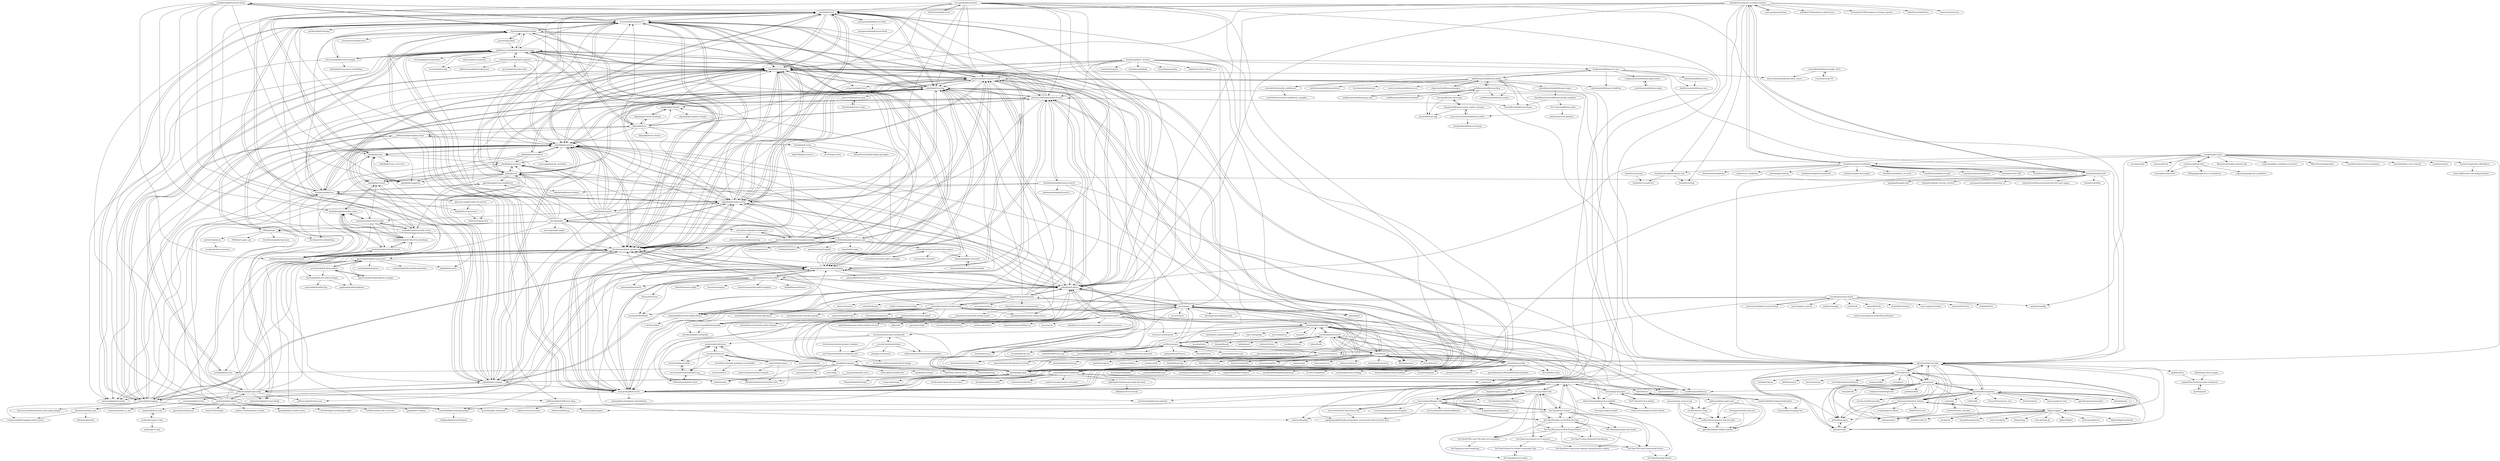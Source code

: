 digraph G {
"benbalter/jekyll-remote-theme" -> "jekyll/jekyll-feed"
"benbalter/jekyll-remote-theme" -> "benbalter/jekyll-readme-index"
"benbalter/jekyll-remote-theme" -> "benbalter/jekyll-titles-from-headings"
"benbalter/jekyll-remote-theme" -> "sverrirs/jekyll-paginate-v2"
"benbalter/jekyll-remote-theme" -> "benbalter/jekyll-include-cache"
"benbalter/jekyll-remote-theme" -> "benbalter/jekyll-optional-front-matter"
"benbalter/jekyll-remote-theme" -> "allejo/jekyll-toc"
"benbalter/jekyll-remote-theme" -> "jekyll/jekyll-paginate"
"benbalter/jekyll-remote-theme" -> "benbalter/jekyll-relative-links"
"jekyll/jekyll-sitemap" -> "jekyll/jekyll-seo-tag"
"jekyll/jekyll-sitemap" -> "jekyll/jekyll-feed"
"jekyll/jekyll-sitemap" -> "jekyll/jekyll-redirect-from"
"jekyll/jekyll-sitemap" -> "jekyll/jekyll-archives"
"jekyll/jekyll-sitemap" -> "rbuchberger/jekyll_picture_tag"
"jekyll/jekyll-sitemap" -> "sverrirs/jekyll-paginate-v2"
"jekyll/jekyll-sitemap" -> "jekyll/jemoji"
"jekyll/jekyll-sitemap" -> "planetjekyll/awesome-jekyll-plugins"
"jekyll/jekyll-sitemap" -> "envygeeks/jekyll-assets"
"jekyll/jekyll-sitemap" -> "jekyll/jekyll-admin"
"jekyll/jekyll-sitemap" -> "jekyll/jekyll-compose"
"jekyll/jekyll-sitemap" -> "pattex/jekyll-tagging"
"jekyll/jekyll-sitemap" -> "jekyll/github-metadata"
"jekyll/jekyll-sitemap" -> "penibelst/jekyll-compress-html"
"jekyll/jekyll-sitemap" -> "wildlyinaccurate/jekyll-responsive-image"
"github/pages-gem" -> "jekyll/jekyll-admin"
"github/pages-gem" -> "jekyll/jekyll-redirect-from"
"github/pages-gem" -> "jekyll/jekyll-seo-tag"
"github/pages-gem" -> "jekyll/jekyll-feed"
"github/pages-gem" -> "jekyll/minima" ["e"=1]
"github/pages-gem" -> "jekyll/jekyll-sitemap"
"github/pages-gem" -> "jekyll/jekyll-compose"
"github/pages-gem" -> "jekyll/jemoji"
"github/pages-gem" -> "poole/poole" ["e"=1]
"github/pages-gem" -> "jekyll/jekyll-archives"
"github/pages-gem" -> "penibelst/jekyll-compress-html"
"github/pages-gem" -> "envygeeks/jekyll-assets"
"github/pages-gem" -> "gjtorikian/html-proofer"
"github/pages-gem" -> "planetjekyll/awesome-jekyll-plugins"
"github/pages-gem" -> "rouge-ruby/rouge" ["e"=1]
"jekyll/jemoji" -> "jekyll/jekyll-mentions"
"jekyll/jemoji" -> "jekyll/jekyll-sitemap"
"jekyll/jemoji" -> "jekyll/jekyll-archives"
"jekyll/jemoji" -> "jekyll/jekyll-feed"
"jekyll/jemoji" -> "jekyll/jekyll-paginate"
"jekyll/jemoji" -> "jekyll/jekyll-seo-tag"
"jekyll/jemoji" -> "jekyll/jekyll-redirect-from"
"jekyll/jemoji" -> "rbuchberger/jekyll_picture_tag"
"jekyll/jemoji" -> "dommmel/jekyll-youtube"
"jekyll/jemoji" -> "jekyll/jekyll-watch"
"jekyll/jemoji" -> "jekyll/jekyll-avatar"
"jekyll/jemoji" -> "jekyll/jekyll-compose"
"jekyll/jemoji" -> "gjtorikian/jekyll-last-modified-at"
"jekyll/jemoji" -> "jekyll/jekyll-admin"
"jekyll/jemoji" -> "sverrirs/jekyll-paginate-v2"
"shakyShane/jekyll-gulp-sass-browser-sync" -> "DevTips/DevTips-Starter-Kit"
"shakyShane/jekyll-gulp-sass-browser-sync" -> "sondr3/generator-jekyllized"
"shakyShane/jekyll-gulp-sass-browser-sync" -> "travisneilson/Design-Code"
"shakyShane/jekyll-gulp-sass-browser-sync" -> "snappylabs/jade-jekyll-plugin"
"shakyShane/jekyll-gulp-sass-browser-sync" -> "DevTips/Artists-Theme"
"shakyShane/jekyll-gulp-sass-browser-sync" -> "robwierzbowski/generator-jekyllrb"
"shakyShane/jekyll-gulp-sass-browser-sync" -> "mriverodorta/DevTips-Starter-Kit"
"shakyShane/jekyll-gulp-sass-browser-sync" -> "DevTips/Parallax-on-the-Web-DevTips-"
"shakyShane/jekyll-gulp-sass-browser-sync" -> "shinnn/gulp-gh-pages"
"shakyShane/jekyll-gulp-sass-browser-sync" -> "ixkaito/frasco"
"shakyShane/jekyll-gulp-sass-browser-sync" -> "envygeeks/jekyll-assets"
"shakyShane/jekyll-gulp-sass-browser-sync" -> "kogakure/gulp-tutorial"
"shakyShane/jekyll-gulp-sass-browser-sync" -> "vigetlabs/blendid" ["e"=1]
"shakyShane/jekyll-gulp-sass-browser-sync" -> "agragregra/jekyll-gulp-autoprefixer-sass-bourbon-jade-browser-sync"
"shakyShane/jekyll-gulp-sass-browser-sync" -> "penibelst/jekyll-compress-html"
"laurilehmijoki/s3_website" -> "jekyll/jekyll-admin"
"laurilehmijoki/s3_website" -> "envygeeks/jekyll-assets"
"laurilehmijoki/s3_website" -> "jekyll/jekyll-seo-tag"
"laurilehmijoki/s3_website" -> "dlapiduz/certbot-s3front" ["e"=1]
"laurilehmijoki/s3_website" -> "rbuchberger/jekyll_picture_tag"
"laurilehmijoki/s3_website" -> "jekyll/jekyll-sitemap"
"laurilehmijoki/s3_website" -> "remind101/empire" ["e"=1]
"laurilehmijoki/s3_website" -> "penibelst/jekyll-compress-html"
"laurilehmijoki/s3_website" -> "danilop/LambdAuth" ["e"=1]
"laurilehmijoki/s3_website" -> "prose/prose"
"laurilehmijoki/s3_website" -> "poole/poole" ["e"=1]
"laurilehmijoki/s3_website" -> "johno/pixyll" ["e"=1]
"laurilehmijoki/s3_website" -> "ryansb/hugo-lambda" ["e"=1]
"laurilehmijoki/s3_website" -> "fredjean/middleman-s3_sync"
"laurilehmijoki/s3_website" -> "christian-fei/Simple-Jekyll-Search"
"metalsmith/metalsmith" -> "jnordberg/wintersmith"
"metalsmith/metalsmith" -> "sintaxi/harp"
"metalsmith/metalsmith" -> "assemble/assemble"
"metalsmith/metalsmith" -> "tj/consolidate.js" ["e"=1]
"metalsmith/metalsmith" -> "brunch/brunch" ["e"=1]
"metalsmith/metalsmith" -> "metalsmith/awesome-metalsmith"
"metalsmith/metalsmith" -> "MoOx/phenomic" ["e"=1]
"metalsmith/metalsmith" -> "middleman/middleman" ["e"=1]
"metalsmith/metalsmith" -> "peterramsing/lost" ["e"=1]
"metalsmith/metalsmith" -> "decaporg/decap-cms" ["e"=1]
"metalsmith/metalsmith" -> "avajs/ava" ["e"=1]
"metalsmith/metalsmith" -> "handlebars-lang/handlebars.js" ["e"=1]
"metalsmith/metalsmith" -> "vigetlabs/blendid" ["e"=1]
"metalsmith/metalsmith" -> "tachyons-css/tachyons" ["e"=1]
"metalsmith/metalsmith" -> "tape-testing/tape" ["e"=1]
"octopress/octopress" -> "imathis/octopress" ["e"=1]
"octopress/octopress" -> "octopress/deploy"
"octopress/octopress" -> "octopress/ink" ["e"=1]
"octopress/octopress" -> "jekyll/jekyll-admin"
"octopress/octopress" -> "poole/poole" ["e"=1]
"octopress/octopress" -> "sondr3/generator-jekyllized"
"octopress/octopress" -> "gjtorikian/html-proofer"
"octopress/octopress" -> "nanoc/nanoc"
"octopress/octopress" -> "plusjade/jekyll-bootstrap" ["e"=1]
"octopress/octopress" -> "github/pages-gem"
"octopress/octopress" -> "middleman/middleman" ["e"=1]
"octopress/octopress" -> "prose/prose"
"octopress/octopress" -> "Shopify/bootsnap" ["e"=1]
"octopress/octopress" -> "mdo/jekyll-snippets"
"octopress/octopress" -> "netlify/staticgen"
"inukshuk/jekyll-scholar" -> "jpswalsh/academicons" ["e"=1]
"inukshuk/jekyll-scholar" -> "planetjekyll/awesome-jekyll-plugins"
"inukshuk/jekyll-scholar" -> "clayh53/tufte-jekyll" ["e"=1]
"inukshuk/jekyll-scholar" -> "inukshuk/bibtex-ruby"
"inukshuk/jekyll-scholar" -> "pandoc-scholar/pandoc-scholar" ["e"=1]
"inukshuk/jekyll-scholar" -> "jgoodall/jekyll-scholar-extras"
"inukshuk/jekyll-scholar" -> "jekyll/jekyll-sitemap"
"inukshuk/jekyll-scholar" -> "CriticMarkup/CriticMarkup-toolkit" ["e"=1]
"inukshuk/jekyll-scholar" -> "toshimaru/jekyll-toc"
"inukshuk/jekyll-scholar" -> "jekyll/jekyll-feed"
"inukshuk/jekyll-scholar" -> "jeffreytse/jekyll-spaceship"
"inukshuk/jekyll-scholar" -> "ggreer/jekyll-gallery-generator"
"inukshuk/jekyll-scholar" -> "GetRD/academic-file-converter" ["e"=1]
"inukshuk/jekyll-scholar" -> "jekyll/jekyll-archives"
"inukshuk/jekyll-scholar" -> "jgm/pandoc-citeproc" ["e"=1]
"netlify/staticgen" -> "netlify/headlesscms.org"
"netlify/staticgen" -> "jnordberg/wintersmith"
"netlify/staticgen" -> "sintaxi/harp"
"netlify/staticgen" -> "jamstack/jamstack.org" ["e"=1]
"netlify/staticgen" -> "metalsmith/metalsmith"
"netlify/staticgen" -> "prose/prose"
"netlify/staticgen" -> "bevry/staticsitegenerators-website"
"netlify/staticgen" -> "assemble/assemble"
"netlify/staticgen" -> "octopress/octopress"
"netlify/staticgen" -> "decaporg/decap-cms" ["e"=1]
"netlify/staticgen" -> "automata/awesome-jamstack" ["e"=1]
"netlify/staticgen" -> "gohugoio/hugoThemes" ["e"=1]
"netlify/staticgen" -> "chrisdiana/cms.js" ["e"=1]
"netlify/staticgen" -> "MoOx/postcss-cssnext" ["e"=1]
"netlify/staticgen" -> "VulcanJS/Vulcan" ["e"=1]
"benbalter/word-to-markdown" -> "benbalter/word_diff"
"benbalter/word-to-markdown" -> "benbalter/word-to-markdown-server"
"benbalter/word-to-markdown" -> "Versal/word2markdown"
"benbalter/word-to-markdown" -> "benbalter/wordpress-to-jekyll-exporter"
"benbalter/word-to-markdown" -> "benbalter/jekyll-auth"
"benbalter/word-to-markdown" -> "xijo/reverse_markdown"
"benbalter/word-to-markdown" -> "gettalong/kramdown" ["e"=1]
"benbalter/word-to-markdown" -> "mwilliamson/python-mammoth" ["e"=1]
"benbalter/word-to-markdown" -> "benbalter/jekyll-style-guide"
"benbalter/word-to-markdown" -> "benbalter/markdown_to_word"
"benbalter/word-to-markdown" -> "benbalter/benbalter.github.com"
"benbalter/word-to-markdown" -> "benbalter/markdown-to-pdf"
"benbalter/word-to-markdown" -> "smathot/academicmarkdown" ["e"=1]
"benbalter/word-to-markdown" -> "gjtorikian/html-proofer"
"DevTips/Responsive-Web-Design-Basics" -> "DevTips/HTML-and-CSS-slide-out-navigation"
"DevTips/Responsive-Web-Design-Basics" -> "DevTips/CSS-Grid-Frameworks-Series"
"DevTips/Responsive-Web-Design-Basics" -> "DevTips/Learn-jQuery-in-15-minutes"
"DevTips/Responsive-Web-Design-Basics" -> "DevTips/Custom-Animated-Checkboxes"
"christian-fei/Simple-Jekyll-Search" -> "jekyll/jekyll-seo-tag"
"christian-fei/Simple-Jekyll-Search" -> "planetjekyll/awesome-jekyll-plugins"
"christian-fei/Simple-Jekyll-Search" -> "jekyll/jekyll-admin"
"christian-fei/Simple-Jekyll-Search" -> "slashdotdash/jekyll-lunr-js-search"
"christian-fei/Simple-Jekyll-Search" -> "jekyll/jekyll-sitemap"
"christian-fei/Simple-Jekyll-Search" -> "envygeeks/jekyll-assets"
"christian-fei/Simple-Jekyll-Search" -> "pattex/jekyll-tagging"
"christian-fei/Simple-Jekyll-Search" -> "jekyll/jekyll-feed"
"christian-fei/Simple-Jekyll-Search" -> "sverrirs/jekyll-paginate-v2"
"christian-fei/Simple-Jekyll-Search" -> "penibelst/jekyll-compress-html"
"christian-fei/Simple-Jekyll-Search" -> "algolia/jekyll-algolia"
"christian-fei/Simple-Jekyll-Search" -> "jekyll/jekyll-redirect-from"
"christian-fei/Simple-Jekyll-Search" -> "allejo/jekyll-toc"
"christian-fei/Simple-Jekyll-Search" -> "jekyll/jekyll-archives"
"christian-fei/Simple-Jekyll-Search" -> "wildlyinaccurate/jekyll-responsive-image"
"mangini/gdocs2md" -> "evbacher/gd2md-html"
"mangini/gdocs2md" -> "lmmx/gdocs2md-html"
"mangini/gdocs2md" -> "rauchg/slackin" ["e"=1]
"mangini/gdocs2md" -> "nytimes/library" ["e"=1]
"mangini/gdocs2md" -> "btoews/Google-Docs-Markdown"
"mangini/gdocs2md" -> "ageitgey/amplify" ["e"=1]
"mangini/gdocs2md" -> "BloombergGraphics/whatiscode" ["e"=1]
"mangini/gdocs2md" -> "supreetpal/gdoc-markdown-converter"
"mangini/gdocs2md" -> "jekyll/jekyll-admin"
"mangini/gdocs2md" -> "WhiteHouse/budgetdata" ["e"=1]
"mangini/gdocs2md" -> "benbalter/word-to-markdown"
"mangini/gdocs2md" -> "outsideris/slack-invite-automation" ["e"=1]
"mangini/gdocs2md" -> "notwaldorf/tiny-care-terminal" ["e"=1]
"mangini/gdocs2md" -> "gjtorikian/html-proofer"
"mangini/gdocs2md" -> "jlord/sheetdown"
"kurtsson/jekyll-multiple-languages-plugin" -> "untra/polyglot"
"kurtsson/jekyll-multiple-languages-plugin" -> "sylvaindurand/jekyll-multilingual"
"kurtsson/jekyll-multiple-languages-plugin" -> "vwochnik/jekyll-language-plugin"
"kurtsson/jekyll-multiple-languages-plugin" -> "envygeeks/jekyll-assets"
"kurtsson/jekyll-multiple-languages-plugin" -> "penibelst/jekyll-compress-html"
"kurtsson/jekyll-multiple-languages-plugin" -> "jekyll/jekyll-sitemap"
"kurtsson/jekyll-multiple-languages-plugin" -> "jekyll/jekyll-admin"
"kurtsson/jekyll-multiple-languages-plugin" -> "jekyll/jekyll-seo-tag"
"kurtsson/jekyll-multiple-languages-plugin" -> "planetjekyll/awesome-jekyll-plugins"
"kurtsson/jekyll-multiple-languages-plugin" -> "jekyll/jekyll-redirect-from"
"kurtsson/jekyll-multiple-languages-plugin" -> "digitalsparky/jekyll-minifier"
"kurtsson/jekyll-multiple-languages-plugin" -> "rbuchberger/jekyll_picture_tag"
"kurtsson/jekyll-multiple-languages-plugin" -> "jekyll/jekyll-archives"
"kurtsson/jekyll-multiple-languages-plugin" -> "wildlyinaccurate/jekyll-responsive-image"
"kurtsson/jekyll-multiple-languages-plugin" -> "liaohuqiu/jekyll-multiple-languages"
"some-programs/exitwp" -> "benbalter/wordpress-to-jekyll-exporter"
"bevry/staticsitegenerators-website" -> "bevry/staticsitegenerators-list"
"sondr3/generator-jekyllized" -> "robwierzbowski/generator-jekyllrb"
"sondr3/generator-jekyllized" -> "shakyShane/jekyll-gulp-sass-browser-sync"
"sondr3/generator-jekyllized" -> "andrewscwei/generator-vars-jekyll"
"sondr3/generator-jekyllized" -> "ducksoupdev/gulp-site-generator"
"sondr3/generator-jekyllized" -> "thoughtbot/proteus-jekyll"
"sondr3/generator-jekyllized" -> "vwochnik/jekyll-language-plugin"
"sondr3/generator-jekyllized" -> "lightingbeetle/generator-gulp-ink-email"
"sondr3/generator-jekyllized" -> "nielsenramon/kickster"
"sondr3/generator-jekyllized" -> "mmistakes/made-mistakes-jekyll"
"kidsil/hugo-data-to-pages" -> "regisphilibert/juliette-hugo-component"
"pattex/jekyll-tagging" -> "jekyll/jekyll-archives"
"pattex/jekyll-tagging" -> "jekyll/jekyll-sitemap"
"pattex/jekyll-tagging" -> "pascalw/jekyll_indextank"
"pattex/jekyll-tagging" -> "bdesham/reading_time"
"pattex/jekyll-tagging" -> "toshimaru/jekyll-tagging-related_posts"
"pattex/jekyll-tagging" -> "vwochnik/jekyll-language-plugin"
"pattex/jekyll-tagging" -> "rbuchberger/jekyll_picture_tag"
"pattex/jekyll-tagging" -> "lawrencewoodman/related_posts-jekyll_plugin"
"pattex/jekyll-tagging" -> "wildlyinaccurate/jekyll-responsive-image"
"pattex/jekyll-tagging" -> "planetjekyll/awesome-jekyll-plugins"
"pattex/jekyll-tagging" -> "envygeeks/jekyll-assets"
"pattex/jekyll-tagging" -> "sverrirs/jekyll-paginate-v2"
"pattex/jekyll-tagging" -> "christian-fei/Simple-Jekyll-Search"
"pattex/jekyll-tagging" -> "jekyll/jekyll-redirect-from"
"pattex/jekyll-tagging" -> "kinnetica/jekyll-plugins"
"gjtorikian/jekyll-last-modified-at" -> "benbalter/jekyll-include-cache"
"gjtorikian/jekyll-last-modified-at" -> "toshimaru/jekyll-toc"
"gjtorikian/jekyll-last-modified-at" -> "algolia/algoliasearch-jekyll" ["e"=1]
"metalsmith/collections" -> "metalsmith/markdown"
"metalsmith/collections" -> "metalsmith/permalinks"
"metalsmith/collections" -> "stevenschobert/metalsmith-sass"
"metalsmith/collections" -> "metalsmith/layouts"
"jekyll/jekyll-redirect-from" -> "jekyll/jekyll-sitemap"
"jekyll/jekyll-redirect-from" -> "jekyll/jekyll-archives"
"jekyll/jekyll-redirect-from" -> "jekyll/jekyll-seo-tag"
"jekyll/jekyll-redirect-from" -> "rbuchberger/jekyll_picture_tag"
"jekyll/jekyll-redirect-from" -> "jekyll/jekyll-feed"
"jekyll/jekyll-redirect-from" -> "jekyll/jekyll-compose"
"jekyll/jekyll-redirect-from" -> "sverrirs/jekyll-paginate-v2"
"jekyll/jekyll-redirect-from" -> "envygeeks/jekyll-assets"
"jekyll/jekyll-redirect-from" -> "jekyll/jekyll-mentions"
"jekyll/jekyll-redirect-from" -> "jekyll/jemoji"
"jekyll/jekyll-redirect-from" -> "toshimaru/jekyll-toc"
"jekyll/jekyll-redirect-from" -> "wildlyinaccurate/jekyll-responsive-image"
"jekyll/jekyll-redirect-from" -> "github/pages-gem"
"jekyll/jekyll-redirect-from" -> "jekyll/jekyll-import"
"jekyll/jekyll-redirect-from" -> "penibelst/jekyll-compress-html"
"allejo/jekyll-toc" -> "allejo/jekyll-anchor-headings"
"allejo/jekyll-toc" -> "toshimaru/jekyll-toc"
"allejo/jekyll-toc" -> "benbalter/jekyll-remote-theme"
"allejo/jekyll-toc" -> "christian-fei/Simple-Jekyll-Search"
"allejo/jekyll-toc" -> "jekyll/jekyll-seo-tag"
"allejo/jekyll-toc" -> "sverrirs/jekyll-paginate-v2"
"allejo/jekyll-toc" -> "algolia/jekyll-algolia"
"allejo/jekyll-toc" -> "jekyll/jekyll-sitemap"
"allejo/jekyll-toc" -> "penibelst/jekyll-compress-html"
"allejo/jekyll-toc" -> "jekyll/jekyll-redirect-from"
"allejo/jekyll-toc" -> "allejo/jekyll-docs-theme" ["e"=1]
"allejo/jekyll-toc" -> "jeffreytse/jekyll-deploy-action"
"allejo/jekyll-toc" -> "untra/polyglot"
"allejo/jekyll-toc" -> "jekyll/jekyll-archives"
"allejo/jekyll-toc" -> "planetjekyll/awesome-jekyll-plugins"
"allejo/jekyll-anchor-headings" -> "allejo/jekyll-toc"
"allejo/jekyll-anchor-headings" -> "algolia/jekyll-algolia"
"jekyll/jekyll-compose" -> "jekyll/jekyll-archives"
"jekyll/jekyll-compose" -> "jekyll/jekyll-feed"
"jekyll/jekyll-compose" -> "jekyll/jekyll-sitemap"
"jekyll/jekyll-compose" -> "jekyll/jekyll-redirect-from"
"jekyll/jekyll-compose" -> "jekyll/jekyll-seo-tag"
"jekyll/jekyll-compose" -> "jekyll/jekyll-admin"
"jekyll/jekyll-compose" -> "jekyll/jekyll-gist"
"jekyll/jekyll-compose" -> "sverrirs/jekyll-paginate-v2"
"jekyll/jekyll-compose" -> "planetjekyll/awesome-jekyll-plugins"
"jekyll/jekyll-compose" -> "rbuchberger/jekyll_picture_tag"
"jekyll/jekyll-compose" -> "envygeeks/jekyll-assets"
"jekyll/jekyll-compose" -> "jekyll/jekyll-mentions"
"jekyll/jekyll-compose" -> "jekyll/jemoji"
"jekyll/jekyll-compose" -> "jeffreytse/jekyll-spaceship"
"jekyll/jekyll-compose" -> "github/pages-gem"
"rbuchberger/jekyll_picture_tag" -> "wildlyinaccurate/jekyll-responsive-image"
"rbuchberger/jekyll_picture_tag" -> "envygeeks/jekyll-assets"
"rbuchberger/jekyll_picture_tag" -> "jekyll/jekyll-sitemap"
"rbuchberger/jekyll_picture_tag" -> "ggreer/jekyll-gallery-generator"
"rbuchberger/jekyll_picture_tag" -> "jekyll/jekyll-seo-tag"
"rbuchberger/jekyll_picture_tag" -> "sverrirs/jekyll-paginate-v2"
"rbuchberger/jekyll_picture_tag" -> "jekyll/jekyll-redirect-from"
"rbuchberger/jekyll_picture_tag" -> "jekyll/jekyll-archives"
"rbuchberger/jekyll_picture_tag" -> "digitalsparky/jekyll-minifier"
"rbuchberger/jekyll_picture_tag" -> "netlify/jekyll-srcset"
"rbuchberger/jekyll_picture_tag" -> "planetjekyll/awesome-jekyll-plugins"
"rbuchberger/jekyll_picture_tag" -> "pattex/jekyll-tagging"
"rbuchberger/jekyll_picture_tag" -> "bdesham/reading_time"
"rbuchberger/jekyll_picture_tag" -> "penibelst/jekyll-compress-html"
"rbuchberger/jekyll_picture_tag" -> "avillafiorita/jekyll-datapage_gen"
"avillafiorita/jekyll-datapage_gen" -> "18F/jekyll-get"
"avillafiorita/jekyll-datapage_gen" -> "contentful/jekyll-contentful-data-import"
"avillafiorita/jekyll-datapage_gen" -> "mnyrop/pagemaster"
"avillafiorita/jekyll-datapage_gen" -> "rbuchberger/jekyll_picture_tag"
"avillafiorita/jekyll-datapage_gen" -> "penibelst/jekyll-compress-html"
"avillafiorita/jekyll-datapage_gen" -> "netlify/jekyll-gdrive"
"avillafiorita/jekyll-datapage_gen" -> "envygeeks/jekyll-assets"
"avillafiorita/jekyll-datapage_gen" -> "gemfarmer/jekyll-liquify"
"avillafiorita/jekyll-datapage_gen" -> "jekyll/jekyll-archives"
"avillafiorita/jekyll-datapage_gen" -> "jekyll/jekyll-sitemap"
"avillafiorita/jekyll-datapage_gen" -> "planetjekyll/quickrefs"
"avillafiorita/jekyll-datapage_gen" -> "jekyll/jekyll-mentions"
"avillafiorita/jekyll-datapage_gen" -> "vwochnik/jekyll-language-plugin"
"avillafiorita/jekyll-datapage_gen" -> "dommmel/jekyll-contentful"
"avillafiorita/jekyll-datapage_gen" -> "imgix/jekyll-imgix"
"DevTips/HTML-and-CSS-slide-out-navigation" -> "DevTips/javascript-templating"
"middleman/middlemanapp.com" -> "middleman/middleman-blog"
"shinnn/gulp-gh-pages" -> "pjdietz/sublime-path-tools"
"shinnn/gulp-gh-pages" -> "stefhatcher/responsive-fraction-grid"
"shinnn/gulp-gh-pages" -> "gjtorikian/jekyll-config-variables"
"shinnn/gulp-gh-pages" -> "shakyShane/jekyll-gulp-sass-browser-sync"
"shinnn/gulp-gh-pages" -> "robwierzbowski/generator-jekyllrb"
"shinnn/gulp-gh-pages" -> "surdu/selector-to-tag"
"shinnn/gulp-gh-pages" -> "X1011/git-directory-deploy"
"bdesham/reading_time" -> "bdesham/pluralize"
"bdesham/reading_time" -> "toshimaru/jekyll-tagging-related_posts"
"X1011/git-directory-deploy" -> "robwierzbowski/grunt-build-control"
"X1011/git-directory-deploy" -> "shinnn/gulp-gh-pages"
"tiste/middleman-meta-tags" -> "Aupajo/middleman-search_engine_sitemap"
"tiste/middleman-meta-tags" -> "ngs/middleman-ogp"
"danielbayerlein/middleman-casper" -> "danielbayerlein/middleman-google-analytics"
"inukshuk/citeproc-ruby" -> "inukshuk/bibtex-ruby"
"inukshuk/citeproc-ruby" -> "inukshuk/csl-ruby"
"helaili/jekyll-action" -> "jeffreytse/jekyll-deploy-action"
"helaili/jekyll-action" -> "BryanSchuetz/jekyll-deploy-gh-pages"
"helaili/jekyll-action" -> "limjh16/jekyll-action-ts"
"helaili/jekyll-action" -> "srt32/hugo-action" ["e"=1]
"tenderlove/rails_autolink" -> "vmg/rinku"
"dafi/jekyll-toc-generator" -> "dafi/tocmd-generator"
"contentful/contentful_middleman" -> "contentful/contentful_middleman_examples"
"stevenschobert/metalsmith-sass" -> "metalsmith/permalinks"
"stevenschobert/metalsmith-sass" -> "FWeinb/metalsmith-watch"
"stevenschobert/metalsmith-sass" -> "thehydroimpulse/metalsmith-static"
"vmg/rinku" -> "tenderlove/rails_autolink"
"robwierzbowski/grunt-build-control" -> "robwierzbowski/generator-jekyllrb"
"Aupajo/middleman-search_engine_sitemap" -> "yuya-matsushima/middleman-robots"
"Aupajo/middleman-search_engine_sitemap" -> "tiste/middleman-meta-tags"
"Aupajo/middleman-search_engine_sitemap" -> "ngs/middleman-ogp"
"algolia/jekyll-algolia" -> "algolia/jekyll-algolia-example"
"algolia/jekyll-algolia" -> "allejo/jekyll-anchor-headings"
"pjdietz/sublime-path-tools" -> "stefhatcher/responsive-fraction-grid"
"pjdietz/sublime-path-tools" -> "gjtorikian/jekyll-config-variables"
"pjdietz/sublime-path-tools" -> "surdu/selector-to-tag"
"voxmedia/verge-50" -> "voxmedia/middleman-google_drive"
"opattison/Pattern-Primer-Jekyll" -> "davidhund/jekyll-styleguide"
"opattison/Pattern-Primer-Jekyll" -> "jeromecoupe/jekyllstyleguide"
"metalsmith/markdown" -> "metalsmith/collections"
"jekyll/jekyll-mentions" -> "jekyll/jekyll-avatar"
"jekyll/jekyll-mentions" -> "jekyll/jemoji"
"regisphilibert/juliette-hugo-component" -> "lpar/hugoutil"
"FWeinb/metalsmith-watch" -> "stevenschobert/metalsmith-sass"
"Octo-Labs/middleman-alias" -> "pfulton/mm4-ext-pipeline"
"benbalter/zoom-go" -> "benbalter/coconductor"
"metalsmith/permalinks" -> "stevenschobert/metalsmith-sass"
"metalsmith/permalinks" -> "metalsmith/collections"
"lpar/hugoutil" -> "regisphilibert/juliette-hugo-component"
"github/hoosegow" -> "github/resque"
"jeffreytse/jekyll-spaceship" -> "jeffreytse/jekyll-deploy-action"
"jeffreytse/jekyll-spaceship" -> "planetjekyll/awesome-jekyll-plugins"
"jeffreytse/jekyll-spaceship" -> "jeffreytse/jekyll-theme-yat" ["e"=1]
"jeffreytse/jekyll-spaceship" -> "jekyll/jekyll-compose"
"jeffreytse/jekyll-spaceship" -> "rbuchberger/jekyll_picture_tag"
"jeffreytse/jekyll-spaceship" -> "jeffreytse/jekyll-jeffreytse-blog"
"jeffreytse/jekyll-spaceship" -> "jekyll/jekyll-sitemap"
"jeffreytse/jekyll-spaceship" -> "dommmel/jekyll-youtube"
"jeffreytse/jekyll-spaceship" -> "jekyll/jekyll-archives"
"jeffreytse/jekyll-spaceship" -> "inukshuk/jekyll-scholar"
"jeffreytse/jekyll-spaceship" -> "sverrirs/jekyll-paginate-v2"
"jeffreytse/jekyll-spaceship" -> "toshimaru/jekyll-toc"
"jeffreytse/jekyll-spaceship" -> "ggreer/jekyll-gallery-generator"
"jeffreytse/jekyll-spaceship" -> "emoriarty/jekyll-notion"
"jeffreytse/jekyll-spaceship" -> "keithmifsud/jekyll-target-blank"
"DevTips/Artists-Theme" -> "DevTips/DevTips-Starter-Kit"
"DevTips/Artists-Theme" -> "travisneilson/Design-Code"
"DevTips/Artists-Theme" -> "DevTips/Parallax-on-the-Web-DevTips-"
"DevTips/Artists-Theme" -> "shakyShane/jekyll-gulp-sass-browser-sync"
"DevTips/Artists-Theme" -> "DevTips/Zooming-Header"
"DevTips/Artists-Theme" -> "DevTips/Responsive-Web-Design-Basics"
"DevTips/Artists-Theme" -> "DevTips/CSS-Grid-Frameworks-Series"
"DevTips/Artists-Theme" -> "st4ple/solid-jekyll" ["e"=1]
"DevTips/Artists-Theme" -> "DevTips/splash-page-and-modal"
"mdo/jekyll-snippets" -> "mdo/config" ["e"=1]
"mdo/jekyll-snippets" -> "nathco/jQuery.loadScroll" ["e"=1]
"mdo/jekyll-snippets" -> "envygeeks/jekyll-assets"
"mdo/jekyll-snippets" -> "poole/poole" ["e"=1]
"mdo/jekyll-snippets" -> "sondr3/generator-jekyllized"
"mdo/jekyll-snippets" -> "mdo/jekyll-example"
"mdo/jekyll-snippets" -> "RayPS/my-sketch-colors" ["e"=1]
"mdo/jekyll-snippets" -> "netlify/jekyll-srcset"
"mdo/jekyll-snippets" -> "rbuchberger/jekyll_picture_tag"
"mdo/jekyll-snippets" -> "jekyll/jekyll-admin"
"mdo/jekyll-snippets" -> "animade/frontend-md" ["e"=1]
"mdo/jekyll-snippets" -> "Munter/hyperlink"
"mdo/jekyll-snippets" -> "jekyll/jekyll-sitemap"
"formspree/formspree" -> "dwyl/learn-to-send-email-via-google-script-html-no-server" ["e"=1]
"formspree/formspree" -> "jekyll/jekyll-admin"
"formspree/formspree" -> "agarrharr/awesome-static-website-services" ["e"=1]
"formspree/formspree" -> "prose/prose"
"formspree/formspree" -> "ajlkn/skel" ["e"=1]
"formspree/formspree" -> "tachyons-css/tachyons" ["e"=1]
"formspree/formspree" -> "agentejo/cockpit" ["e"=1]
"formspree/formspree" -> "decaporg/decap-cms" ["e"=1]
"formspree/formspree" -> "stevenschobert/instafeed.js" ["e"=1]
"formspree/formspree" -> "purifycss/purifycss" ["e"=1]
"formspree/formspree" -> "miguel-perez/smoothState.js" ["e"=1]
"formspree/formspree" -> "chrisdiana/cms.js" ["e"=1]
"formspree/formspree" -> "metalsmith/metalsmith"
"formspree/formspree" -> "uncss/uncss" ["e"=1]
"formspree/formspree" -> "middleman/middleman" ["e"=1]
"wildlyinaccurate/jekyll-responsive-image" -> "rbuchberger/jekyll_picture_tag"
"wildlyinaccurate/jekyll-responsive-image" -> "netlify/jekyll-srcset"
"wildlyinaccurate/jekyll-responsive-image" -> "envygeeks/jekyll-assets"
"wildlyinaccurate/jekyll-responsive-image" -> "vwochnik/jekyll-autoprefixer"
"wildlyinaccurate/jekyll-responsive-image" -> "hendrikschneider/jekyll-analytics"
"wildlyinaccurate/jekyll-responsive-image" -> "digitalsparky/jekyll-minifier"
"wildlyinaccurate/jekyll-responsive-image" -> "dommmel/jekyll-youtube"
"wildlyinaccurate/jekyll-responsive-image" -> "18F/jekyll-get"
"wildlyinaccurate/jekyll-responsive-image" -> "rob-murray/jekyll-twitter-plugin"
"wildlyinaccurate/jekyll-responsive-image" -> "sverrirs/jekyll-webp"
"wildlyinaccurate/jekyll-responsive-image" -> "nhoizey/jekyll-cloudinary"
"wildlyinaccurate/jekyll-responsive-image" -> "jekyll/jekyll-sitemap"
"wildlyinaccurate/jekyll-responsive-image" -> "jekyll/jekyll-archives"
"wildlyinaccurate/jekyll-responsive-image" -> "planetjekyll/awesome-jekyll-plugins"
"wildlyinaccurate/jekyll-responsive-image" -> "penibelst/jekyll-compress-html"
"jekyll/jekyll-paginate" -> "jekyll/jekyll-gist"
"nanoc/nanoc" -> "github/resque"
"nanoc/nanoc" -> "gjtorikian/html-pipeline"
"nanoc/nanoc" -> "github/hoosegow"
"nanoc/nanoc" -> "rails/sprockets" ["e"=1]
"nanoc/nanoc" -> "bridgetownrb/bridgetown" ["e"=1]
"nanoc/nanoc" -> "middleman/middleman" ["e"=1]
"nanoc/nanoc" -> "brianmario/charlock_holmes"
"nanoc/nanoc" -> "libgit2/rugged"
"nanoc/nanoc" -> "gjtorikian/html-proofer"
"nanoc/nanoc" -> "peek/peek" ["e"=1]
"nanoc/nanoc" -> "octokit/octokit.rb" ["e"=1]
"nanoc/nanoc" -> "publify/publify" ["e"=1]
"nanoc/nanoc" -> "leereilly/swot"
"nanoc/nanoc" -> "bcrypt-ruby/bcrypt-ruby" ["e"=1]
"nanoc/nanoc" -> "rtomayko/tilt" ["e"=1]
"jekyll/jekyll-archives" -> "jekyll/jekyll-compose"
"jekyll/jekyll-archives" -> "jekyll/jekyll-feed"
"jekyll/jekyll-archives" -> "jekyll/jekyll-redirect-from"
"jekyll/jekyll-archives" -> "jekyll/jekyll-sitemap"
"jekyll/jekyll-archives" -> "pattex/jekyll-tagging"
"jekyll/jekyll-archives" -> "jekyll/jekyll-seo-tag"
"jekyll/jekyll-archives" -> "jekyll/jekyll-mentions"
"jekyll/jekyll-archives" -> "jekyll/github-metadata"
"jekyll/jekyll-archives" -> "sverrirs/jekyll-paginate-v2"
"jekyll/jekyll-archives" -> "dommmel/jekyll-youtube"
"jekyll/jekyll-archives" -> "jekyll/jekyll-gist"
"jekyll/jekyll-archives" -> "rbuchberger/jekyll_picture_tag"
"jekyll/jekyll-archives" -> "toshimaru/jekyll-toc"
"jekyll/jekyll-archives" -> "jekyll/jemoji"
"jekyll/jekyll-archives" -> "jekyll/jekyll-avatar"
"jeffreytse/jekyll-deploy-action" -> "jeffreytse/jekyll-spaceship"
"jeffreytse/jekyll-deploy-action" -> "jeffreytse/jekyll-jeffreytse-blog"
"jeffreytse/jekyll-deploy-action" -> "helaili/jekyll-action"
"jeffreytse/jekyll-deploy-action" -> "jeffreytse/jekyll-theme-yat" ["e"=1]
"jeffreytse/jekyll-deploy-action" -> "keithmifsud/jekyll-target-blank"
"jeffreytse/jekyll-deploy-action" -> "jekyll/jekyll-archives"
"penibelst/jekyll-compress-html" -> "envygeeks/jekyll-assets"
"penibelst/jekyll-compress-html" -> "digitalsparky/jekyll-minifier"
"penibelst/jekyll-compress-html" -> "jekyll/jekyll-sitemap"
"penibelst/jekyll-compress-html" -> "rbuchberger/jekyll_picture_tag"
"penibelst/jekyll-compress-html" -> "wildlyinaccurate/jekyll-responsive-image"
"penibelst/jekyll-compress-html" -> "octopress/minify-html"
"penibelst/jekyll-compress-html" -> "jekyll/jekyll-seo-tag"
"penibelst/jekyll-compress-html" -> "avillafiorita/jekyll-datapage_gen"
"penibelst/jekyll-compress-html" -> "jekyll/jekyll-redirect-from"
"penibelst/jekyll-compress-html" -> "toshimaru/jekyll-toc"
"penibelst/jekyll-compress-html" -> "kurtsson/jekyll-multiple-languages-plugin"
"penibelst/jekyll-compress-html" -> "planetjekyll/awesome-jekyll"
"penibelst/jekyll-compress-html" -> "matthodan/jekyll-asset-pipeline"
"penibelst/jekyll-compress-html" -> "christian-fei/Simple-Jekyll-Search"
"penibelst/jekyll-compress-html" -> "jekyll/jekyll-archives"
"metalsmith/layouts" -> "metalsmith/in-place"
"metalsmith/layouts" -> "stevenschobert/metalsmith-sass"
"metalsmith/layouts" -> "metalsmith/permalinks"
"metalsmith/layouts" -> "metalsmith/collections"
"metalsmith/layouts" -> "attentif/metalsmith-markdown-remarkable"
"metalsmith/layouts" -> "metalsmith/markdown"
"brianmario/charlock_holmes" -> "github/resque"
"brianmario/charlock_holmes" -> "github/hoosegow"
"brianmario/charlock_holmes" -> "gjtorikian/html-pipeline"
"brianmario/charlock_holmes" -> "libgit2/rugged"
"brianmario/charlock_holmes" -> "rtomayko/posix-spawn" ["e"=1]
"brianmario/charlock_holmes" -> "DAddYE/foreverb" ["e"=1]
"brianmario/charlock_holmes" -> "rails/sprockets" ["e"=1]
"rob-murray/jekyll-twitter-plugin" -> "takuti/jekyll-lazy-tweet-embedding"
"rob-murray/jekyll-twitter-plugin" -> "wildlyinaccurate/jekyll-responsive-image"
"rob-murray/jekyll-twitter-plugin" -> "digitalsparky/jekyll-minifier"
"rob-murray/jekyll-twitter-plugin" -> "dommmel/jekyll-youtube"
"jekyll/github-metadata" -> "jekyll/jekyll-archives"
"jekyll/github-metadata" -> "jekyll/jekyll-mentions"
"jekyll/github-metadata" -> "jekyll/jekyll-avatar"
"jekyll/github-metadata" -> "ivantsepp/jekyll-git_metadata"
"jekyll/github-metadata" -> "jekyll/jekyll-paginate"
"jekyll/github-metadata" -> "jekyll/jekyll-sitemap"
"toshimaru/jekyll-toc" -> "allejo/jekyll-toc"
"toshimaru/jekyll-toc" -> "sverrirs/jekyll-paginate-v2"
"toshimaru/jekyll-toc" -> "jekyll/jekyll-archives"
"toshimaru/jekyll-toc" -> "gjtorikian/jekyll-last-modified-at"
"toshimaru/jekyll-toc" -> "jekyll/jekyll-mentions"
"toshimaru/jekyll-toc" -> "ghiculescu/jekyll-table-of-contents"
"toshimaru/jekyll-toc" -> "jekyll/jekyll-redirect-from"
"toshimaru/jekyll-toc" -> "dommmel/jekyll-youtube"
"toshimaru/jekyll-toc" -> "penibelst/jekyll-compress-html"
"toshimaru/jekyll-toc" -> "jekyll/jekyll-sitemap"
"toshimaru/jekyll-toc" -> "digitalsparky/jekyll-minifier"
"toshimaru/jekyll-toc" -> "benbalter/jekyll-include-cache"
"toshimaru/jekyll-toc" -> "jekyll/jekyll-gist"
"toshimaru/jekyll-toc" -> "keithmifsud/jekyll-target-blank"
"toshimaru/jekyll-toc" -> "dafi/jekyll-toc-generator"
"mmistakes/made-mistakes-jekyll" -> "jeromecoupe/jekyllstyleguide"
"mmistakes/made-mistakes-jekyll" -> "rbuchberger/jekyll_picture_tag"
"mmistakes/made-mistakes-jekyll" -> "mmistakes/jekyll-theme-skinny-bones" ["e"=1]
"mmistakes/made-mistakes-jekyll" -> "sondr3/generator-jekyllized"
"mmistakes/made-mistakes-jekyll" -> "mmistakes/jekyll-theme-basically-basic" ["e"=1]
"mmistakes/made-mistakes-jekyll" -> "envygeeks/jekyll-assets"
"mmistakes/made-mistakes-jekyll" -> "mmistakes/made-mistakes-gatsby"
"mmistakes/made-mistakes-jekyll" -> "st4ple/solid-jekyll" ["e"=1]
"mmistakes/made-mistakes-jekyll" -> "cagrimmett/jekyll-tools"
"mmistakes/made-mistakes-jekyll" -> "opattison/Pattern-Primer-Jekyll"
"mmistakes/made-mistakes-jekyll" -> "jekyll/jekyll-seo-tag"
"mmistakes/made-mistakes-jekyll" -> "sverrirs/jekyll-paginate-v2"
"mmistakes/made-mistakes-jekyll" -> "meethyde/MeetHyde"
"mmistakes/made-mistakes-jekyll" -> "eduardoboucas/popcorn"
"mmistakes/made-mistakes-jekyll" -> "travisneilson/Design-Code"
"DevTips/DevTips-Starter-Kit" -> "DevTips/Artists-Theme"
"DevTips/DevTips-Starter-Kit" -> "shakyShane/jekyll-gulp-sass-browser-sync"
"DevTips/DevTips-Starter-Kit" -> "travisneilson/Design-Code"
"DevTips/DevTips-Starter-Kit" -> "DevTips/Parallax-on-the-Web-DevTips-"
"DevTips/DevTips-Starter-Kit" -> "mriverodorta/DevTips-Starter-Kit"
"DevTips/DevTips-Starter-Kit" -> "DevTips/github-for-noobs"
"DevTips/DevTips-Starter-Kit" -> "DevTips/Responsive-Web-Design-Basics"
"DevTips/DevTips-Starter-Kit" -> "DevTips/Learn-jQuery-in-15-minutes"
"DevTips/DevTips-Starter-Kit" -> "DevTips/CSS-Grid-Frameworks-Series"
"DevTips/DevTips-Starter-Kit" -> "daneden/Toast" ["e"=1]
"DevTips/DevTips-Starter-Kit" -> "DevTips/HTML-and-CSS-slide-out-navigation"
"DevTips/DevTips-Starter-Kit" -> "DevTips/Animated-Music-Player"
"DevTips/CSS-Grid-Frameworks-Series" -> "DevTips/Zooming-Header"
"digitalsparky/jekyll-minifier" -> "envygeeks/jekyll-assets"
"digitalsparky/jekyll-minifier" -> "stereobooster/jekyll-press"
"digitalsparky/jekyll-minifier" -> "penibelst/jekyll-compress-html"
"digitalsparky/jekyll-minifier" -> "octopress/minify-html"
"digitalsparky/jekyll-minifier" -> "rbuchberger/jekyll_picture_tag"
"digitalsparky/jekyll-minifier" -> "wildlyinaccurate/jekyll-responsive-image"
"digitalsparky/jekyll-minifier" -> "juusaw/amp-jekyll"
"digitalsparky/jekyll-minifier" -> "rob-murray/jekyll-twitter-plugin"
"digitalsparky/jekyll-minifier" -> "sverrirs/jekyll-paginate-v2"
"digitalsparky/jekyll-minifier" -> "jekyll/jekyll-archives"
"jeromecoupe/jekyllstyleguide" -> "opattison/Pattern-Primer-Jekyll"
"jeromecoupe/jekyllstyleguide" -> "davidhund/jekyll-styleguide"
"jekyll/jekyll-gist" -> "jekyll/jekyll-paginate"
"jekyll/jekyll-gist" -> "jekyll/jekyll-mentions"
"jekyll/jekyll-gist" -> "jekyll/jekyll-feed"
"jekyll/jekyll-gist" -> "jekyll/jekyll-archives"
"jekyll/jekyll-gist" -> "jekyll/jekyll-avatar"
"jekyll/jekyll-gist" -> "jekyll/jekyll-sass-converter"
"georgemandis/jekyll-rss-feeds" -> "georgemandis/jekyll-json-feeds"
"georgemandis/jekyll-rss-feeds" -> "jekyll/jekyll-feed"
"Munter/hyperlink" -> "ShogunPanda/fastimage"
"voxmedia/middleman-google_drive" -> "voxmedia/verge-50"
"voxmedia/middleman-google_drive" -> "stevenosloan/middleman-data_source"
"middleman/middleman-blog" -> "karlfreeman/middleman-deploy"
"middleman/middleman-blog" -> "SimonRice/middleman-disqus"
"middleman/middleman-blog" -> "tiste/middleman-meta-tags"
"middleman/middleman-blog" -> "middleman/middleman-livereload"
"middleman/middleman-blog" -> "middleman/middleman-syntax"
"middleman/middleman-blog" -> "middleman/middlemanapp.com"
"middleman/middleman-blog" -> "ngs/middleman-ogp"
"yuya-matsushima/middleman-robots" -> "Aupajo/middleman-search_engine_sitemap"
"yuya-matsushima/middleman-robots" -> "pixelpark/middleman-sitemap"
"alienfast/middleman-aws" -> "karlfreeman/middleman-sync"
"jeffreytse/jekyll-jeffreytse-blog" -> "jeffreytse/jeffreytse"
"jeffreytse/jekyll-jeffreytse-blog" -> "jeffreytse/oh-my-resume"
"metalsmith/in-place" -> "radiovisual/metalsmith-rootpath"
"metalsmith/in-place" -> "metalsmith/layouts"
"metalsmith/in-place" -> "thehydroimpulse/metalsmith-static"
"gjtorikian/jekyll-config-variables" -> "stefhatcher/responsive-fraction-grid"
"mayo/metalsmith-serve" -> "thehydroimpulse/metalsmith-static"
"ixkaito/frasco" -> "sandoche/Jekyll-webpack-boilerplate"
"ixkaito/frasco" -> "fredericpfisterer/jekyll-mix"
"jnordberg/wintersmith" -> "metalsmith/metalsmith"
"jnordberg/wintersmith" -> "assemble/assemble"
"jnordberg/wintersmith" -> "sintaxi/harp"
"jnordberg/wintersmith" -> "docpad/docpad" ["e"=1]
"jnordberg/wintersmith" -> "laktek/punch"
"jnordberg/wintersmith" -> "netlify/staticgen"
"jnordberg/wintersmith" -> "eudicots/Cactus" ["e"=1]
"jnordberg/wintersmith" -> "peterramsing/lost" ["e"=1]
"jnordberg/wintersmith" -> "middleman/middleman" ["e"=1]
"jnordberg/wintersmith" -> "astoilkov/jsblocks" ["e"=1]
"jnordberg/wintersmith" -> "lukeed/taskr" ["e"=1]
"jnordberg/wintersmith" -> "hugeinc/styleguide" ["e"=1]
"jnordberg/wintersmith" -> "devbridge/Styleguide" ["e"=1]
"jnordberg/wintersmith" -> "MoOx/phenomic" ["e"=1]
"jnordberg/wintersmith" -> "jescalan/roots" ["e"=1]
"jasonlong/cayman-theme" -> "pietromenna/jekyll-cayman-theme"
"jasonlong/cayman-theme" -> "jasonlong/geo_pattern" ["e"=1]
"jasonlong/cayman-theme" -> "mdo/jekyll-snippets"
"jasonlong/cayman-theme" -> "octopress/octopress"
"jasonlong/cayman-theme" -> "mmistakes/made-mistakes-jekyll"
"jasonlong/cayman-theme" -> "square/field-kit"
"jasonlong/cayman-theme" -> "jayfk/statuspage" ["e"=1]
"jasonlong/cayman-theme" -> "ageitgey/amplify" ["e"=1]
"jasonlong/cayman-theme" -> "poole/hyde" ["e"=1]
"jasonlong/cayman-theme" -> "orderedlist/minimal" ["e"=1]
"jasonlong/cayman-theme" -> "max-mapper/menubar" ["e"=1]
"jasonlong/cayman-theme" -> "jisaacks/GitGutter" ["e"=1]
"jasonlong/cayman-theme" -> "ChALkeR/notes" ["e"=1]
"DevTips/Parallax-on-the-Web-DevTips-" -> "DevTips/DevTips-Starter-Kit"
"DevTips/Parallax-on-the-Web-DevTips-" -> "travisneilson/Design-Code"
"DevTips/Parallax-on-the-Web-DevTips-" -> "DevTips/Learn-jQuery-in-15-minutes"
"DevTips/Parallax-on-the-Web-DevTips-" -> "DevTips/Artists-Theme"
"DevTips/Parallax-on-the-Web-DevTips-" -> "DevTips/Responsive-Web-Design-Basics"
"DevTips/Parallax-on-the-Web-DevTips-" -> "DevTips/splash-page-and-modal"
"DevTips/Parallax-on-the-Web-DevTips-" -> "shakyShane/jekyll-gulp-sass-browser-sync"
"DevTips/Parallax-on-the-Web-DevTips-" -> "DevTips/CSS-Grid-Frameworks-Series"
"DevTips/Parallax-on-the-Web-DevTips-" -> "DevTips/HTML-and-CSS-slide-out-navigation"
"DevTips/Parallax-on-the-Web-DevTips-" -> "DevTips/Custom-Animated-Checkboxes"
"jekyll/jekyll-feed" -> "jekyll/jekyll-sitemap"
"jekyll/jekyll-feed" -> "jekyll/jekyll-seo-tag"
"jekyll/jekyll-feed" -> "jekyll/jekyll-archives"
"jekyll/jekyll-feed" -> "jekyll/jekyll-gist"
"jekyll/jekyll-feed" -> "jekyll/jekyll-compose"
"jekyll/jekyll-feed" -> "jekyll/jekyll-paginate"
"jekyll/jekyll-feed" -> "jekyll/jekyll-redirect-from"
"jekyll/jekyll-feed" -> "sverrirs/jekyll-paginate-v2"
"jekyll/jekyll-feed" -> "jekyll/jemoji"
"jekyll/jekyll-feed" -> "georgemandis/jekyll-rss-feeds"
"jekyll/jekyll-feed" -> "benbalter/jekyll-remote-theme"
"jekyll/jekyll-feed" -> "jekyll/jekyll-admin"
"jekyll/jekyll-feed" -> "rbuchberger/jekyll_picture_tag"
"jekyll/jekyll-feed" -> "planetjekyll/awesome-jekyll-plugins"
"jekyll/jekyll-feed" -> "algolia/jekyll-algolia"
"planetjekyll/awesome-jekyll" -> "planetjekyll/quickrefs"
"planetjekyll/awesome-jekyll" -> "planetjekyll/awesome-jekyll-plugins"
"planetjekyll/awesome-jekyll" -> "penibelst/jekyll-compress-html"
"planetjekyll/awesome-jekyll" -> "rbuchberger/jekyll_picture_tag"
"planetjekyll/awesome-jekyll" -> "bitmand/utterson"
"planetjekyll/awesome-jekyll" -> "planetjekyll/awesome-jekyll-editors"
"planetjekyll/awesome-jekyll" -> "jekyll/jekyll-seo-tag"
"planetjekyll/awesome-jekyll" -> "st4ple/solid-jekyll" ["e"=1]
"planetjekyll/awesome-jekyll" -> "jekyll/jekyll-admin"
"planetjekyll/awesome-jekyll" -> "CloudCannon/urban-jekyll-template" ["e"=1]
"planetjekyll/awesome-jekyll" -> "drjekyllthemes/themes"
"planetjekyll/awesome-jekyll" -> "ndrewtl/airspace-jekyll" ["e"=1]
"planetjekyll/awesome-jekyll" -> "gjtorikian/jekyll-last-modified-at"
"planetjekyll/awesome-jekyll" -> "excentris/compass" ["e"=1]
"planetjekyll/awesome-jekyll" -> "meethyde/MeetHyde"
"prose/prose" -> "jekyll/jekyll-admin"
"prose/prose" -> "developmentseed/jekyll-hook"
"prose/prose" -> "decaporg/decap-cms" ["e"=1]
"prose/prose" -> "poole/poole" ["e"=1]
"prose/prose" -> "prose/starter"
"prose/prose" -> "eduardoboucas/staticman"
"prose/prose" -> "planetjekyll/awesome-jekyll-editors"
"prose/prose" -> "metalsmith/metalsmith"
"prose/prose" -> "sintaxi/harp"
"prose/prose" -> "envygeeks/jekyll-assets"
"prose/prose" -> "formspree/formspree"
"prose/prose" -> "christian-fei/Simple-Jekyll-Search"
"prose/prose" -> "gjtorikian/html-proofer"
"prose/prose" -> "johno/pixyll" ["e"=1]
"prose/prose" -> "plusjade/jekyll-bootstrap" ["e"=1]
"envygeeks/jekyll-docker" -> "BretFisher/jekyll-serve"
"envygeeks/jekyll-docker" -> "planetjekyll/awesome-jekyll-plugins"
"envygeeks/jekyll-docker" -> "envygeeks/jekyll-assets"
"envygeeks/jekyll-docker" -> "jekyll/jekyll-admin"
"envygeeks/jekyll-docker" -> "jekyll/jekyll-sitemap"
"envygeeks/jekyll-docker" -> "github/pages-gem"
"envygeeks/jekyll-docker" -> "jekyll/jekyll-gist"
"envygeeks/jekyll-docker" -> "gjtorikian/html-proofer"
"envygeeks/jekyll-docker" -> "jekyll/jekyll-redirect-from"
"envygeeks/jekyll-docker" -> "jekyll/jekyll-feed"
"envygeeks/jekyll-docker" -> "jekyll/minima" ["e"=1]
"envygeeks/jekyll-docker" -> "jekyll/jekyll-seo-tag"
"envygeeks/jekyll-docker" -> "rbuchberger/jekyll_picture_tag"
"envygeeks/jekyll-docker" -> "penibelst/jekyll-compress-html"
"envygeeks/jekyll-docker" -> "christian-fei/Simple-Jekyll-Search"
"eduardoboucas/staticman" -> "jekyll/jekyll-admin"
"eduardoboucas/staticman" -> "envygeeks/jekyll-assets"
"eduardoboucas/staticman" -> "jekyll/jekyll-seo-tag"
"eduardoboucas/staticman" -> "rbuchberger/jekyll_picture_tag"
"eduardoboucas/staticman" -> "mmistakes/made-mistakes-jekyll"
"eduardoboucas/staticman" -> "prose/prose"
"eduardoboucas/staticman" -> "planetjekyll/awesome-jekyll-plugins"
"eduardoboucas/staticman" -> "adtac/commento" ["e"=1]
"eduardoboucas/staticman" -> "eduardoboucas/static-api-generator"
"eduardoboucas/staticman" -> "sverrirs/jekyll-paginate-v2"
"eduardoboucas/staticman" -> "schn4ck/schnack" ["e"=1]
"eduardoboucas/staticman" -> "penibelst/jekyll-compress-html"
"eduardoboucas/staticman" -> "netlify-templates/victor-hugo" ["e"=1]
"eduardoboucas/staticman" -> "christian-fei/Simple-Jekyll-Search"
"eduardoboucas/staticman" -> "isso-comments/isso" ["e"=1]
"18F/jekyll-get" -> "brockfanning/jekyll-get-json"
"18F/jekyll-get" -> "avillafiorita/jekyll-datapage_gen"
"18F/jekyll-get" -> "joshosbrn/jekyons"
"18F/jekyll-get" -> "developmentseed/jekyll-ga"
"18F/jekyll-get" -> "18F/jekyll_pages_api"
"18F/jekyll-get" -> "wildlyinaccurate/jekyll-responsive-image"
"gjtorikian/commonmarker" -> "gjtorikian/html-pipeline"
"leereilly/swot" -> "github/resque"
"leereilly/swot" -> "benbalter/gman"
"leereilly/swot" -> "rails/sprockets" ["e"=1]
"leereilly/swot" -> "github/hoosegow"
"leereilly/swot" -> "brianmario/charlock_holmes"
"leereilly/swot" -> "libgit2/rugged"
"leereilly/swot" -> "gjtorikian/html-pipeline"
"leereilly/swot" -> "gjtorikian/html-proofer"
"leereilly/swot" -> "bcrypt-ruby/bcrypt-ruby" ["e"=1]
"leereilly/swot" -> "JetBrains/swot" ["e"=1]
"leereilly/swot" -> "theotow/swot-js"
"leereilly/swot" -> "zeroclipboard/zeroclipboard" ["e"=1]
"leereilly/swot" -> "pengwynn/flint" ["e"=1]
"leereilly/swot" -> "nanoc/nanoc"
"leereilly/swot" -> "servo/homu" ["e"=1]
"btoews/Google-Docs-Markdown" -> "jennschiffer/react-es6-webpack-lizard"
"travisneilson/Design-Code" -> "DevTips/DevTips-Starter-Kit"
"travisneilson/Design-Code" -> "DevTips/Parallax-on-the-Web-DevTips-"
"travisneilson/Design-Code" -> "shakyShane/jekyll-gulp-sass-browser-sync"
"travisneilson/Design-Code" -> "DevTips/Artists-Theme"
"travisneilson/Design-Code" -> "travisneilson/DevTipsShowWebsite"
"travisneilson/Design-Code" -> "mriverodorta/DevTips-Starter-Kit"
"travisneilson/Design-Code" -> "snappylabs/jade-jekyll-plugin"
"travisneilson/Design-Code" -> "travisneilson/full-process-designer"
"travisneilson/Design-Code" -> "agragregra/jekyll-gulp-autoprefixer-sass-bourbon-jade-browser-sync"
"benbalter/word_diff" -> "benbalter/word-to-markdown"
"surdu/selector-to-tag" -> "gjtorikian/jekyll-config-variables"
"surdu/selector-to-tag" -> "stefhatcher/responsive-fraction-grid"
"eduardoboucas/include-media-export" -> "eduardoboucas/include-media-columns"
"pmarsceill/jekyll-seo-gem" -> "bhardin/jekyll-seo-script"
"mriverodorta/DevTips-Starter-Kit" -> "agragregra/jekyll-gulp-autoprefixer-sass-bourbon-jade-browser-sync"
"lightingbeetle/generator-gulp-ink-email" -> "BNJ/generator-zurb-ink"
"DevTips/splash-page-and-modal" -> "DevTips/How-to-get-more-signups-using-browser-cookies"
"attentif/metalsmith-markdown-remarkable" -> "metalsmith/rss"
"contentful/jekyll-contentful-data-import" -> "contentful/contentful_jekyll_examples"
"contentful/jekyll-contentful-data-import" -> "carrot/roots-contentful" ["e"=1]
"contentful/jekyll-contentful-data-import" -> "dommmel/jekyll-contentful"
"jekyll/jekyll-seo-tag" -> "jekyll/jekyll-sitemap"
"jekyll/jekyll-seo-tag" -> "jekyll/jekyll-feed"
"jekyll/jekyll-seo-tag" -> "jekyll/jekyll-admin"
"jekyll/jekyll-seo-tag" -> "planetjekyll/awesome-jekyll-plugins"
"jekyll/jekyll-seo-tag" -> "jekyll/jekyll-archives"
"jekyll/jekyll-seo-tag" -> "jekyll/jekyll-redirect-from"
"jekyll/jekyll-seo-tag" -> "pmarsceill/jekyll-seo-gem"
"jekyll/jekyll-seo-tag" -> "rbuchberger/jekyll_picture_tag"
"jekyll/jekyll-seo-tag" -> "sverrirs/jekyll-paginate-v2"
"jekyll/jekyll-seo-tag" -> "christian-fei/Simple-Jekyll-Search"
"jekyll/jekyll-seo-tag" -> "envygeeks/jekyll-assets"
"jekyll/jekyll-seo-tag" -> "jekyll/jekyll-compose"
"jekyll/jekyll-seo-tag" -> "jekyll/jemoji"
"jekyll/jekyll-seo-tag" -> "jekyll/minima" ["e"=1]
"jekyll/jekyll-seo-tag" -> "wildlyinaccurate/jekyll-responsive-image"
"untra/polyglot" -> "kurtsson/jekyll-multiple-languages-plugin"
"untra/polyglot" -> "vwochnik/jekyll-language-plugin"
"untra/polyglot" -> "wildlyinaccurate/jekyll-responsive-image"
"untra/polyglot" -> "jekyll/jekyll-sitemap"
"untra/polyglot" -> "rbuchberger/jekyll_picture_tag"
"untra/polyglot" -> "sverrirs/jekyll-paginate-v2"
"untra/polyglot" -> "jekyll/jekyll-seo-tag"
"untra/polyglot" -> "sylvaindurand/jekyll-multilingual"
"untra/polyglot" -> "digitalsparky/jekyll-minifier"
"untra/polyglot" -> "planetjekyll/awesome-jekyll-plugins"
"untra/polyglot" -> "jekyll/jekyll-archives"
"untra/polyglot" -> "mrzool/polyglot-jekyll"
"untra/polyglot" -> "jekyll/jekyll-feed"
"untra/polyglot" -> "pattex/jekyll-tagging"
"untra/polyglot" -> "18F/jekyll-get"
"juusaw/amp-jekyll" -> "digitalsparky/jekyll-minifier"
"juusaw/amp-jekyll" -> "wildlyinaccurate/jekyll-responsive-image"
"netlify/jekyll-srcset" -> "wildlyinaccurate/jekyll-responsive-image"
"contentful/contentful_jekyll_examples" -> "contentful/jekyll-contentful-data-import"
"vwochnik/jekyll-language-plugin" -> "drallgood/jekyll-multilingual"
"ggreer/jekyll-gallery-generator" -> "aerobless/jekyll-photo-gallery"
"ggreer/jekyll-gallery-generator" -> "alexivkin/Jekyll-Art-Gallery-Plugin"
"ggreer/jekyll-gallery-generator" -> "rbuchberger/jekyll_picture_tag"
"ggreer/jekyll-gallery-generator" -> "opieters/jekyll-image-gallery-example"
"ggreer/jekyll-gallery-generator" -> "michaelx/jekyll-photos"
"ggreer/jekyll-gallery-generator" -> "planetjekyll/awesome-jekyll-plugins"
"ggreer/jekyll-gallery-generator" -> "codeinpink/jekyll-portfolio-generator"
"ggreer/jekyll-gallery-generator" -> "jekyll/jekyll-watch"
"square/field-kit" -> "stripe-archive/jquery.mobilePhoneNumber" ["e"=1]
"metalsmith/awesome-metalsmith" -> "evocode/metalsmith-base"
"metalsmith/awesome-metalsmith" -> "axe312ger/metalsmith-webpack-suite"
"metalsmith/awesome-metalsmith" -> "radiovisual/metalsmith-gulp-boilerplate"
"metalsmith/awesome-metalsmith" -> "FWeinb/metalsmith-watch"
"metalsmith/awesome-metalsmith" -> "metalsmith/collections"
"sanusart/atom-wrap-in-tag" -> "surdu/selector-to-tag"
"sanusart/atom-wrap-in-tag" -> "gjtorikian/jekyll-config-variables"
"sanusart/atom-wrap-in-tag" -> "stefhatcher/responsive-fraction-grid"
"bitmand/utterson" -> "meethyde/MeetHyde"
"emoriarty/jekyll-notion" -> "emoriarty/notion_to_md"
"evocode/metalsmith-base" -> "metalsmith/awesome-metalsmith"
"evocode/metalsmith-base" -> "axe312ger/metalsmith-webpack-suite"
"evocode/metalsmith-base" -> "jelz/gulp-metalsmith"
"evocode/metalsmith-base" -> "radiovisual/metalsmith-gulp-boilerplate"
"sylvaindurand/jekyll-multilingual" -> "sylvaindurand/sylvaindurand.org"
"sylvaindurand/jekyll-multilingual" -> "kurtsson/jekyll-multiple-languages-plugin"
"thetimpanist/hubot-discord" -> "stefhatcher/responsive-fraction-grid"
"thetimpanist/hubot-discord" -> "gjtorikian/jekyll-config-variables"
"jekyll/jekyll-avatar" -> "benbalter/jekyll-optional-front-matter"
"jekyll/jekyll-avatar" -> "benbalter/jekyll-readme-index"
"dommmel/jekyll-contentful" -> "dommmel/jekyll-contentful-example"
"bhardin/jekyll-seo-script" -> "pmarsceill/jekyll-seo-gem"
"dommmel/jekyll-contentful-example" -> "dommmel/jekyll-contentful"
"jekyll/jekyll-admin" -> "jekyll/jekyll-seo-tag"
"jekyll/jekyll-admin" -> "planetjekyll/awesome-jekyll-plugins"
"jekyll/jekyll-admin" -> "jekyll/jekyll-sitemap"
"jekyll/jekyll-admin" -> "jekyll/jekyll-archives"
"jekyll/jekyll-admin" -> "planetjekyll/awesome-jekyll-editors"
"jekyll/jekyll-admin" -> "envygeeks/jekyll-assets"
"jekyll/jekyll-admin" -> "prose/prose"
"jekyll/jekyll-admin" -> "christian-fei/Simple-Jekyll-Search"
"jekyll/jekyll-admin" -> "github/pages-gem"
"jekyll/jekyll-admin" -> "jekyll/jekyll-feed"
"jekyll/jekyll-admin" -> "jekyll/minima" ["e"=1]
"jekyll/jekyll-admin" -> "rbuchberger/jekyll_picture_tag"
"jekyll/jekyll-admin" -> "jekyll/jekyll-compose"
"jekyll/jekyll-admin" -> "eduardoboucas/staticman"
"jekyll/jekyll-admin" -> "jekyll/jekyll-redirect-from"
"assemble/assemble" -> "georgebrata/html-templates" ["e"=1]
"assemble/assemble" -> "metalsmith/metalsmith"
"assemble/assemble" -> "jnordberg/wintersmith"
"assemble/assemble" -> "ganeshkumarm1/MinimalPortfolioTemplate" ["e"=1]
"assemble/assemble" -> "codeforpride/MyResume" ["e"=1]
"assemble/assemble" -> "learning-zone/website-templates" ["e"=1]
"assemble/assemble" -> "helpers/handlebars-helpers" ["e"=1]
"assemble/assemble" -> "kss-node/kss-node" ["e"=1]
"assemble/assemble" -> "sintaxi/harp"
"assemble/assemble" -> "davidhund/styleguide-generators" ["e"=1]
"assemble/assemble" -> "SC5/sc5-styleguide" ["e"=1]
"assemble/assemble" -> "yeoman/generator-webapp" ["e"=1]
"assemble/assemble" -> "leemunroe/grunt-email-workflow" ["e"=1]
"assemble/assemble" -> "foundation/panini" ["e"=1]
"assemble/assemble" -> "devbridge/Styleguide" ["e"=1]
"benbalter/wordpress-to-jekyll-exporter" -> "mAAdhaTTah/wordpress-github-sync" ["e"=1]
"benbalter/wordpress-to-jekyll-exporter" -> "benbalter/benbalter.github.com"
"benbalter/wordpress-to-jekyll-exporter" -> "jekyll/jekyll-admin"
"benbalter/wordpress-to-jekyll-exporter" -> "SchumacherFM/wordpress-to-hugo-exporter" ["e"=1]
"benbalter/wordpress-to-jekyll-exporter" -> "some-programs/exitwp"
"benbalter/wordpress-to-jekyll-exporter" -> "mmistakes/jekyll-theme-skinny-bones" ["e"=1]
"benbalter/wordpress-to-jekyll-exporter" -> "jekyll/jekyll-feed"
"benbalter/wordpress-to-jekyll-exporter" -> "benbalter/retlab"
"benbalter/wordpress-to-jekyll-exporter" -> "benbalter/jekyll-titles-from-headings"
"benbalter/wordpress-to-jekyll-exporter" -> "benbalter/jekyll-auth"
"benbalter/wordpress-to-jekyll-exporter" -> "jekyll/jekyll-sitemap"
"benbalter/wordpress-to-jekyll-exporter" -> "envygeeks/jekyll-assets"
"benbalter/wordpress-to-jekyll-exporter" -> "TablePress/TablePress"
"benbalter/wordpress-to-jekyll-exporter" -> "benbalter/word-to-markdown"
"benbalter/wordpress-to-jekyll-exporter" -> "elementor/wp2static" ["e"=1]
"gjtorikian/html-pipeline" -> "gjtorikian/html-proofer"
"gjtorikian/html-pipeline" -> "libgit2/rugged"
"gjtorikian/html-pipeline" -> "brianmario/charlock_holmes"
"gjtorikian/html-pipeline" -> "github/resque"
"gjtorikian/html-pipeline" -> "github/hoosegow"
"gjtorikian/html-pipeline" -> "gjtorikian/commonmarker"
"gjtorikian/html-pipeline" -> "rails/sprockets" ["e"=1]
"gjtorikian/html-pipeline" -> "github/gemoji" ["e"=1]
"gjtorikian/html-pipeline" -> "refile/refile" ["e"=1]
"gjtorikian/html-pipeline" -> "ClosureTree/closure_tree" ["e"=1]
"gjtorikian/html-pipeline" -> "nanoc/nanoc"
"gjtorikian/html-pipeline" -> "shrinerb/shrine" ["e"=1]
"gjtorikian/html-pipeline" -> "basecamp/local_time" ["e"=1]
"gjtorikian/html-pipeline" -> "bcrypt-ruby/bcrypt-ruby" ["e"=1]
"gjtorikian/html-pipeline" -> "vmg/rinku"
"planetjekyll/awesome-jekyll-plugins" -> "jekyll/jekyll-seo-tag"
"planetjekyll/awesome-jekyll-plugins" -> "jekyll/jekyll-admin"
"planetjekyll/awesome-jekyll-plugins" -> "jekyll/jekyll-sitemap"
"planetjekyll/awesome-jekyll-plugins" -> "rbuchberger/jekyll_picture_tag"
"planetjekyll/awesome-jekyll-plugins" -> "planetjekyll/awesome-jekyll"
"planetjekyll/awesome-jekyll-plugins" -> "christian-fei/Simple-Jekyll-Search"
"planetjekyll/awesome-jekyll-plugins" -> "wildlyinaccurate/jekyll-responsive-image"
"planetjekyll/awesome-jekyll-plugins" -> "envygeeks/jekyll-assets"
"planetjekyll/awesome-jekyll-plugins" -> "jekyll/jekyll-archives"
"planetjekyll/awesome-jekyll-plugins" -> "sverrirs/jekyll-paginate-v2"
"planetjekyll/awesome-jekyll-plugins" -> "jeffreytse/jekyll-spaceship"
"planetjekyll/awesome-jekyll-plugins" -> "pattex/jekyll-tagging"
"planetjekyll/awesome-jekyll-plugins" -> "jekyll/jekyll-feed"
"planetjekyll/awesome-jekyll-plugins" -> "algolia/jekyll-algolia"
"planetjekyll/awesome-jekyll-plugins" -> "planetjekyll/awesome-jekyll-themes" ["e"=1]
"DevTips/Learn-jQuery-in-15-minutes" -> "DevTips/GitHub-For-Noobs-Community-Tips"
"DevTips/Learn-jQuery-in-15-minutes" -> "DevTips/CSS-Grid-Frameworks-Series"
"DevTips/Learn-jQuery-in-15-minutes" -> "DevTips/How-to-get-more-signups-using-browser-cookies"
"planetjekyll/awesome-jekyll-editors" -> "jekyll/jekyll-admin"
"planetjekyll/awesome-jekyll-editors" -> "planetjekyll/awesome-jekyll"
"planetjekyll/awesome-jekyll-editors" -> "L-A/Little-Jekyll"
"planetjekyll/awesome-jekyll-editors" -> "planetjekyll/awesome-jekyll-plugins"
"joshukraine/middleman-gulp" -> "craigmdennis/middleman-gulp-starter"
"DevTips/github-for-noobs" -> "DevTips/GitHub-For-Noobs-Community-Tips"
"DevTips/GitHub-For-Noobs-Community-Tips" -> "DevTips/github-for-noobs"
"benbalter/benbalter.github.com" -> "benbalter/retlab"
"benbalter/benbalter.github.com" -> "benbalter/coconductor"
"pietromenna/jekyll-cayman-theme" -> "jasonlong/cayman-theme"
"futurice/metalsmith-prismic-template" -> "axe312ger/metalsmith-webpack-suite"
"karlfreeman/middleman-deploy" -> "middleman/middleman-blog"
"karlfreeman/middleman-deploy" -> "middleman/middleman-syntax"
"karlfreeman/middleman-deploy" -> "edgecase/middleman-gh-pages"
"karlfreeman/middleman-deploy" -> "fredjean/middleman-s3_sync"
"karlfreeman/middleman-deploy" -> "contentful/contentful_middleman"
"karlfreeman/middleman-deploy" -> "karlfreeman/middleman-dotenv"
"karlfreeman/middleman-deploy" -> "danielbayerlein/middleman-casper"
"karlfreeman/middleman-deploy" -> "andrusha/middleman-cloudfront"
"karlfreeman/middleman-deploy" -> "SimonRice/middleman-disqus"
"karlfreeman/middleman-deploy" -> "yuya-matsushima/middleman-robots"
"karlfreeman/middleman-deploy" -> "drewbarontini/baseman"
"karlfreeman/middleman-deploy" -> "source-medium/middleman-seo"
"opieters/jekyll-image-gallery-example" -> "aerobless/jekyll-photo-gallery"
"opieters/jekyll-image-gallery-example" -> "ggreer/jekyll-gallery-generator"
"craigmdennis/middleman-gulp-starter" -> "joshukraine/middleman-gulp"
"sintaxi/harp" -> "metalsmith/metalsmith"
"sintaxi/harp" -> "jnordberg/wintersmith"
"sintaxi/harp" -> "hugeinc/styleguide" ["e"=1]
"sintaxi/harp" -> "MoOx/phenomic" ["e"=1]
"sintaxi/harp" -> "sintaxi/surge" ["e"=1]
"sintaxi/harp" -> "brunch/brunch" ["e"=1]
"sintaxi/harp" -> "assemble/assemble"
"sintaxi/harp" -> "peterramsing/lost" ["e"=1]
"sintaxi/harp" -> "middleman/middleman" ["e"=1]
"sintaxi/harp" -> "MoOx/postcss-cssnext" ["e"=1]
"sintaxi/harp" -> "basscss/basscss" ["e"=1]
"sintaxi/harp" -> "callmecavs/layzr.js" ["e"=1]
"sintaxi/harp" -> "prose/prose"
"sintaxi/harp" -> "matejlatin/Gutenberg" ["e"=1]
"sintaxi/harp" -> "kss-node/kss-node" ["e"=1]
"envygeeks/jekyll-assets" -> "rbuchberger/jekyll_picture_tag"
"envygeeks/jekyll-assets" -> "wildlyinaccurate/jekyll-responsive-image"
"envygeeks/jekyll-assets" -> "digitalsparky/jekyll-minifier"
"envygeeks/jekyll-assets" -> "penibelst/jekyll-compress-html"
"envygeeks/jekyll-assets" -> "jekyll/jekyll-sitemap"
"envygeeks/jekyll-assets" -> "jekyll/jekyll-seo-tag"
"envygeeks/jekyll-assets" -> "jekyll/jekyll-archives"
"envygeeks/jekyll-assets" -> "jekyll/jekyll-redirect-from"
"envygeeks/jekyll-assets" -> "jekyll/jekyll-admin"
"envygeeks/jekyll-assets" -> "planetjekyll/awesome-jekyll-plugins"
"envygeeks/jekyll-assets" -> "rustygeldmacher/jekyll-contentblocks"
"envygeeks/jekyll-assets" -> "matthodan/jekyll-asset-pipeline"
"envygeeks/jekyll-assets" -> "pattex/jekyll-tagging"
"envygeeks/jekyll-assets" -> "sverrirs/jekyll-paginate-v2"
"envygeeks/jekyll-assets" -> "christian-fei/Simple-Jekyll-Search"
"joshosbrn/jekyons" -> "urcades/products-systems"
"benbalter/jekyll-readme-index" -> "benbalter/jekyll-optional-front-matter"
"benbalter/jekyll-readme-index" -> "benbalter/jekyll-titles-from-headings"
"benbalter/jekyll-readme-index" -> "benbalter/jekyll-default-layout"
"benbalter/jekyll-readme-index" -> "jekyll/jekyll-avatar"
"benbalter/jekyll-readme-index" -> "benbalter/jekyll-relative-links"
"benbalter/jekyll-optional-front-matter" -> "benbalter/jekyll-titles-from-headings"
"benbalter/jekyll-optional-front-matter" -> "benbalter/jekyll-readme-index"
"benbalter/jekyll-optional-front-matter" -> "benbalter/jekyll-default-layout"
"aerobless/jekyll-photo-gallery" -> "ggreer/jekyll-gallery-generator"
"aerobless/jekyll-photo-gallery" -> "opieters/jekyll-image-gallery-example"
"aerobless/jekyll-photo-gallery" -> "alexivkin/Jekyll-Art-Gallery-Plugin"
"aerobless/jekyll-photo-gallery" -> "appfoundry/jekyll-lightbox"
"alexivkin/Jekyll-Art-Gallery-Plugin" -> "mattvh/JekyllGalleryTag"
"alexivkin/Jekyll-Art-Gallery-Plugin" -> "appfoundry/jekyll-lightbox"
"edgecase/middleman-gh-pages" -> "karlfreeman/middleman-deploy"
"github/resque" -> "github/hoosegow"
"github/resque" -> "leereilly/swot"
"sverrirs/jekyll-paginate-v2" -> "jekyll/jekyll-sitemap"
"sverrirs/jekyll-paginate-v2" -> "jekyll/jekyll-archives"
"sverrirs/jekyll-paginate-v2" -> "rbuchberger/jekyll_picture_tag"
"sverrirs/jekyll-paginate-v2" -> "jekyll/jekyll-seo-tag"
"sverrirs/jekyll-paginate-v2" -> "jekyll/jekyll-feed"
"sverrirs/jekyll-paginate-v2" -> "toshimaru/jekyll-toc"
"sverrirs/jekyll-paginate-v2" -> "jekyll/jekyll-redirect-from"
"sverrirs/jekyll-paginate-v2" -> "jekyll/jekyll-paginate"
"sverrirs/jekyll-paginate-v2" -> "digitalsparky/jekyll-minifier"
"sverrirs/jekyll-paginate-v2" -> "planetjekyll/awesome-jekyll-plugins"
"sverrirs/jekyll-paginate-v2" -> "markets/jekyll-timeago"
"sverrirs/jekyll-paginate-v2" -> "benbalter/jekyll-remote-theme"
"sverrirs/jekyll-paginate-v2" -> "envygeeks/jekyll-assets"
"sverrirs/jekyll-paginate-v2" -> "wildlyinaccurate/jekyll-responsive-image"
"sverrirs/jekyll-paginate-v2" -> "pattex/jekyll-tagging"
"netlify/headlesscms.org" -> "netlify/staticgen"
"benbalter/jekyll-include-cache" -> "benbalter/jekyll-readme-index"
"benbalter/jekyll-include-cache" -> "benbalter/jekyll-optional-front-matter"
"benbalter/jekyll-include-cache" -> "jekyll/jekyll-avatar"
"benbalter/jekyll-include-cache" -> "benbalter/jekyll-titles-from-headings"
"benbalter/jekyll-include-cache" -> "benbalter/jekyll-relative-links"
"axe312ger/metalsmith-webpack-suite" -> "leviwheatcroft/metalsmith-all-the-things"
"jekyll/jekyll-import" -> "jekyll/jekyll-archives"
"jekyll/jekyll-import" -> "jekyll/jekyll-redirect-from"
"jekyll/jekyll-import" -> "jekyll/jekyll-sitemap"
"jekyll/jekyll-import" -> "jekyll/jekyll-feed"
"jekyll/jekyll-import" -> "jekyll/jekyll-mentions"
"jekyll/jekyll-import" -> "untra/polyglot"
"jekyll/jekyll-import" -> "jekyll/jekyll-gist"
"jekyll/jekyll-import" -> "benbalter/jekyll-relative-links"
"jekyll/jekyll-import" -> "jekyll/jekyll-admin"
"jekyll/jekyll-import" -> "rbuchberger/jekyll_picture_tag"
"jekyll/jekyll-import" -> "jekyll/jekyll-compose"
"jekyll/jekyll-import" -> "jekyll/jekyll-seo-tag"
"jekyll/jekyll-import" -> "sverrirs/jekyll-paginate-v2"
"fredjean/middleman-s3_sync" -> "alienfast/middleman-aws"
"fredjean/middleman-s3_sync" -> "andrusha/middleman-cloudfront"
"fredjean/middleman-s3_sync" -> "karlfreeman/middleman-sync"
"fredjean/middleman-s3_sync" -> "karlfreeman/middleman-deploy"
"fredjean/middleman-s3_sync" -> "contentful/contentful_middleman"
"fredjean/middleman-s3_sync" -> "stevenosloan/middleman-data_source"
"fredjean/middleman-s3_sync" -> "craigmdennis/middleman-gulp-starter"
"benbalter/jekyll-default-layout" -> "benbalter/jekyll-titles-from-headings"
"benbalter/jekyll-default-layout" -> "benbalter/jekyll-optional-front-matter"
"benbalter/jekyll-default-layout" -> "benbalter/jekyll-readme-index"
"benbalter/jekyll-titles-from-headings" -> "benbalter/jekyll-optional-front-matter"
"benbalter/jekyll-titles-from-headings" -> "benbalter/jekyll-default-layout"
"benbalter/jekyll-titles-from-headings" -> "benbalter/jekyll-readme-index"
"wjdp/htmltest" -> "regisphilibert/juliette-hugo-component"
"stefhatcher/responsive-fraction-grid" -> "gjtorikian/jekyll-config-variables"
"benbalter/jekyll-relative-links" -> "benbalter/jekyll-optional-front-matter"
"benbalter/jekyll-relative-links" -> "benbalter/jekyll-readme-index"
"benbalter/jekyll-relative-links" -> "benbalter/jekyll-default-layout"
"benbalter/jekyll-relative-links" -> "jekyll/jekyll-avatar"
"benbalter/jekyll-relative-links" -> "benbalter/jekyll-titles-from-headings"
"benbalter/jekyll-relative-links" -> "benbalter/jekyll-include-cache"
"gjtorikian/html-proofer" -> "gjtorikian/html-pipeline"
"gjtorikian/html-proofer" -> "github/resque"
"gjtorikian/html-proofer" -> "brianmario/charlock_holmes"
"gjtorikian/html-proofer" -> "leereilly/swot"
"gjtorikian/html-proofer" -> "jekyll/jekyll-seo-tag"
"gjtorikian/html-proofer" -> "rails/sprockets" ["e"=1]
"gjtorikian/html-proofer" -> "nanoc/nanoc"
"gjtorikian/html-proofer" -> "envygeeks/jekyll-assets"
"gjtorikian/html-proofer" -> "libgit2/rugged"
"gjtorikian/html-proofer" -> "wjdp/htmltest"
"gjtorikian/html-proofer" -> "github/hoosegow"
"gjtorikian/html-proofer" -> "github/pages-gem"
"gjtorikian/html-proofer" -> "penibelst/jekyll-compress-html"
"gjtorikian/html-proofer" -> "jekyll/jekyll-sitemap"
"gjtorikian/html-proofer" -> "christian-fei/Simple-Jekyll-Search"
"slashdotdash/jekyll-lunr-js-search" -> "pascalw/jekyll_indextank"
"slashdotdash/jekyll-lunr-js-search" -> "mathaywarduk/jekyll-search"
"slashdotdash/jekyll-lunr-js-search" -> "algolia/algoliasearch-jekyll" ["e"=1]
"slashdotdash/jekyll-lunr-js-search" -> "christian-fei/Simple-Jekyll-Search"
"slashdotdash/jekyll-lunr-js-search" -> "kinnetica/jekyll-plugins"
"slashdotdash/jekyll-lunr-js-search" -> "developmentseed/jekyll-ga"
"BretFisher/jekyll-serve" -> "envygeeks/jekyll-docker"
"ghiculescu/jekyll-table-of-contents" -> "dafi/jekyll-toc-generator"
"ghiculescu/jekyll-table-of-contents" -> "dafi/tocmd-generator"
"danielbayerlein/middleman-google-analytics" -> "SimonRice/middleman-disqus"
"danielbayerlein/middleman-google-analytics" -> "Octo-Labs/middleman-alias"
"hendrikschneider/jekyll-analytics" -> "gildesmarais/jekyll-loading-lazy"
"hendrikschneider/jekyll-analytics" -> "wildlyinaccurate/jekyll-responsive-image"
"hendrikschneider/jekyll-analytics" -> "sverrirs/jekyll-webp"
"hendrikschneider/jekyll-analytics" -> "jekyll/jekyll-sitemap"
"hendrikschneider/jekyll-analytics" -> "git-no/jekyll-breadcrumbs"
"hendrikschneider/jekyll-analytics" -> "rbuchberger/jekyll_picture_tag"
"inukshuk/bibtex-ruby" -> "inukshuk/citeproc-ruby"
"pinceladasdaweb/Static-Site-Generators" -> "bevry/staticsitegenerators-list"
"pinceladasdaweb/Static-Site-Generators" -> "pinceladasdaweb/Upgrade-your-brain"
"benbalter/jekyll-auth" -> "apcj/jekyll-google-auth"
"benbalter/jekyll-auth" -> "benbalter/wordpress-to-jekyll-exporter"
"benbalter/jekyll-auth" -> "jekyll/jekyll-avatar"
"benbalter/jekyll-auth" -> "benbalter/github_records_archiver"
"benbalter/jekyll-auth" -> "aarongustafson/jekyll-webmention_io" ["e"=1]
"benbalter/jekyll-auth" -> "matteobrusa/Password-protection-for-static-pages" ["e"=1]
"benbalter/jekyll-auth" -> "gjtorikian/html-proofer"
"benbalter/jekyll-auth" -> "benbalter/dotfiles"
"benbalter/jekyll-auth" -> "sondr3/generator-jekyllized"
"benbalter/jekyll-auth" -> "benbalter/word-to-markdown"
"libgit2/rugged" -> "ruby-git/ruby-git" ["e"=1]
"libgit2/rugged" -> "github/resque"
"libgit2/rugged" -> "gjtorikian/html-pipeline"
"libgit2/rugged" -> "libgit2/libgit2" ["e"=1]
"libgit2/rugged" -> "rails/sprockets" ["e"=1]
"libgit2/rugged" -> "brianmario/charlock_holmes"
"libgit2/rugged" -> "github/hoosegow"
"libgit2/rugged" -> "peek/peek" ["e"=1]
"libgit2/rugged" -> "whitequark/parser" ["e"=1]
"libgit2/rugged" -> "leereilly/swot"
"libgit2/rugged" -> "libgit2/libgit2-backends"
"libgit2/rugged" -> "thoughtbot/appraisal" ["e"=1]
"libgit2/rugged" -> "octokit/octokit.rb" ["e"=1]
"libgit2/rugged" -> "tmm1/stackprof" ["e"=1]
"libgit2/rugged" -> "rbspy/rbspy" ["e"=1]
"evbacher/gd2md-html" -> "mangini/gdocs2md"
"evbacher/gd2md-html" -> "Mr0grog/google-docs-to-markdown"
"evbacher/gd2md-html" -> "lmmx/gdocs2md-html"
"evbacher/gd2md-html" -> "augnustin/google-docs-publisher"
"eduardoboucas/static-api-generator" -> "eduardoboucas/include-media-export"
"robwierzbowski/generator-jekyllrb" -> "sondr3/generator-jekyllized"
"robwierzbowski/generator-jekyllrb" -> "robwierzbowski/grunt-build-control"
"robwierzbowski/generator-jekyllrb" -> "dannygarcia/grunt-jekyll"
"sandoche/Jekyll-webpack-boilerplate" -> "ixkaito/frasco"
"sandoche/Jekyll-webpack-boilerplate" -> "fredericpfisterer/jekyll-mix"
"benbalter/jekyll-remote-theme" ["l"="-39.924,15.019"]
"jekyll/jekyll-feed" ["l"="-39.916,15.057"]
"benbalter/jekyll-readme-index" ["l"="-39.879,14.993"]
"benbalter/jekyll-titles-from-headings" ["l"="-39.863,14.993"]
"sverrirs/jekyll-paginate-v2" ["l"="-39.953,15.075"]
"benbalter/jekyll-include-cache" ["l"="-39.914,15.004"]
"benbalter/jekyll-optional-front-matter" ["l"="-39.889,14.98"]
"allejo/jekyll-toc" ["l"="-39.973,15.074"]
"jekyll/jekyll-paginate" ["l"="-39.893,15.058"]
"benbalter/jekyll-relative-links" ["l"="-39.89,15.001"]
"jekyll/jekyll-sitemap" ["l"="-39.916,15.106"]
"jekyll/jekyll-seo-tag" ["l"="-39.933,15.074"]
"jekyll/jekyll-redirect-from" ["l"="-39.92,15.09"]
"jekyll/jekyll-archives" ["l"="-39.931,15.11"]
"rbuchberger/jekyll_picture_tag" ["l"="-39.961,15.104"]
"jekyll/jemoji" ["l"="-39.912,15.075"]
"planetjekyll/awesome-jekyll-plugins" ["l"="-39.953,15.09"]
"envygeeks/jekyll-assets" ["l"="-39.936,15.095"]
"jekyll/jekyll-admin" ["l"="-39.875,15.102"]
"jekyll/jekyll-compose" ["l"="-39.899,15.097"]
"pattex/jekyll-tagging" ["l"="-39.973,15.13"]
"jekyll/github-metadata" ["l"="-39.875,15.13"]
"penibelst/jekyll-compress-html" ["l"="-39.951,15.113"]
"wildlyinaccurate/jekyll-responsive-image" ["l"="-39.971,15.149"]
"github/pages-gem" ["l"="-39.855,15.079"]
"jekyll/minima" ["l"="-40.879,15.213"]
"poole/poole" ["l"="-40.917,15.304"]
"gjtorikian/html-proofer" ["l"="-39.805,14.996"]
"rouge-ruby/rouge" ["l"="4.375,-37.321"]
"jekyll/jekyll-mentions" ["l"="-39.899,15.115"]
"dommmel/jekyll-youtube" ["l"="-39.956,15.154"]
"jekyll/jekyll-watch" ["l"="-39.947,14.996"]
"jekyll/jekyll-avatar" ["l"="-39.872,15.034"]
"gjtorikian/jekyll-last-modified-at" ["l"="-39.992,15.058"]
"shakyShane/jekyll-gulp-sass-browser-sync" ["l"="-40.148,14.98"]
"DevTips/DevTips-Starter-Kit" ["l"="-40.204,14.927"]
"sondr3/generator-jekyllized" ["l"="-40.045,15.009"]
"travisneilson/Design-Code" ["l"="-40.165,14.953"]
"snappylabs/jade-jekyll-plugin" ["l"="-40.138,14.953"]
"DevTips/Artists-Theme" ["l"="-40.167,14.92"]
"robwierzbowski/generator-jekyllrb" ["l"="-40.163,15.013"]
"mriverodorta/DevTips-Starter-Kit" ["l"="-40.184,14.952"]
"DevTips/Parallax-on-the-Web-DevTips-" ["l"="-40.187,14.913"]
"shinnn/gulp-gh-pages" ["l"="-40.25,14.982"]
"ixkaito/frasco" ["l"="-40.248,15.046"]
"kogakure/gulp-tutorial" ["l"="-40.209,14.99"]
"vigetlabs/blendid" ["l"="22.527,-29.848"]
"agragregra/jekyll-gulp-autoprefixer-sass-bourbon-jade-browser-sync" ["l"="-40.151,14.945"]
"laurilehmijoki/s3_website" ["l"="-39.839,15.138"]
"dlapiduz/certbot-s3front" ["l"="9.924,-6.291"]
"remind101/empire" ["l"="10.036,-6.411"]
"danilop/LambdAuth" ["l"="11.829,-3.188"]
"prose/prose" ["l"="-39.808,15.169"]
"johno/pixyll" ["l"="-40.849,15.349"]
"ryansb/hugo-lambda" ["l"="9.876,-6.553"]
"fredjean/middleman-s3_sync" ["l"="-39.515,15.141"]
"christian-fei/Simple-Jekyll-Search" ["l"="-39.914,15.128"]
"metalsmith/metalsmith" ["l"="-39.71,15.318"]
"jnordberg/wintersmith" ["l"="-39.659,15.281"]
"sintaxi/harp" ["l"="-39.715,15.268"]
"assemble/assemble" ["l"="-39.662,15.318"]
"tj/consolidate.js" ["l"="0.223,-34.253"]
"brunch/brunch" ["l"="2.138,-34.253"]
"metalsmith/awesome-metalsmith" ["l"="-39.656,15.474"]
"MoOx/phenomic" ["l"="0.476,-29.114"]
"middleman/middleman" ["l"="4.389,-37.172"]
"peterramsing/lost" ["l"="22.478,-27.169"]
"decaporg/decap-cms" ["l"="-15.606,28.555"]
"avajs/ava" ["l"="0.693,-29.265"]
"handlebars-lang/handlebars.js" ["l"="-0.475,-31.798"]
"tachyons-css/tachyons" ["l"="22.469,-27.132"]
"tape-testing/tape" ["l"="-0.256,-34.094"]
"octopress/octopress" ["l"="-39.802,15.106"]
"imathis/octopress" ["l"="2.696,-35.436"]
"octopress/deploy" ["l"="-39.751,15.121"]
"octopress/ink" ["l"="-16.145,-40.556"]
"nanoc/nanoc" ["l"="-39.753,14.964"]
"plusjade/jekyll-bootstrap" ["l"="-41.059,15.326"]
"Shopify/bootsnap" ["l"="4.392,-37.501"]
"mdo/jekyll-snippets" ["l"="-39.94,15.043"]
"netlify/staticgen" ["l"="-39.688,15.224"]
"inukshuk/jekyll-scholar" ["l"="-39.963,15.034"]
"jpswalsh/academicons" ["l"="40.764,35.386"]
"clayh53/tufte-jekyll" ["l"="-40.604,15.289"]
"inukshuk/bibtex-ruby" ["l"="-39.96,14.924"]
"pandoc-scholar/pandoc-scholar" ["l"="-3.503,22.043"]
"jgoodall/jekyll-scholar-extras" ["l"="-39.977,14.982"]
"CriticMarkup/CriticMarkup-toolkit" ["l"="-3.615,21.949"]
"toshimaru/jekyll-toc" ["l"="-39.975,15.091"]
"jeffreytse/jekyll-spaceship" ["l"="-39.941,15.132"]
"ggreer/jekyll-gallery-generator" ["l"="-39.99,15.005"]
"GetRD/academic-file-converter" ["l"="-3.818,23.813"]
"jgm/pandoc-citeproc" ["l"="-3.514,22.018"]
"netlify/headlesscms.org" ["l"="-39.631,15.214"]
"jamstack/jamstack.org" ["l"="3.54,-10.712"]
"bevry/staticsitegenerators-website" ["l"="-39.58,15.271"]
"automata/awesome-jamstack" ["l"="25.909,-25.981"]
"gohugoio/hugoThemes" ["l"="-41.784,13.757"]
"chrisdiana/cms.js" ["l"="22.797,-27.066"]
"MoOx/postcss-cssnext" ["l"="-0.384,-31.542"]
"VulcanJS/Vulcan" ["l"="-1.664,-20.752"]
"benbalter/word-to-markdown" ["l"="-39.706,14.997"]
"benbalter/word_diff" ["l"="-39.666,15.016"]
"benbalter/word-to-markdown-server" ["l"="-39.664,14.961"]
"Versal/word2markdown" ["l"="-39.63,15.011"]
"benbalter/wordpress-to-jekyll-exporter" ["l"="-39.784,15.054"]
"benbalter/jekyll-auth" ["l"="-39.787,15.019"]
"xijo/reverse_markdown" ["l"="-39.605,14.969"]
"gettalong/kramdown" ["l"="4.453,-37.307"]
"mwilliamson/python-mammoth" ["l"="46.046,4.573"]
"benbalter/jekyll-style-guide" ["l"="-39.655,14.996"]
"benbalter/markdown_to_word" ["l"="-39.645,14.976"]
"benbalter/benbalter.github.com" ["l"="-39.698,15.043"]
"benbalter/markdown-to-pdf" ["l"="-39.672,14.982"]
"smathot/academicmarkdown" ["l"="-3.423,22.054"]
"DevTips/Responsive-Web-Design-Basics" ["l"="-40.206,14.896"]
"DevTips/HTML-and-CSS-slide-out-navigation" ["l"="-40.228,14.904"]
"DevTips/CSS-Grid-Frameworks-Series" ["l"="-40.188,14.891"]
"DevTips/Learn-jQuery-in-15-minutes" ["l"="-40.208,14.874"]
"DevTips/Custom-Animated-Checkboxes" ["l"="-40.222,14.886"]
"slashdotdash/jekyll-lunr-js-search" ["l"="-39.964,15.238"]
"algolia/jekyll-algolia" ["l"="-39.984,15.041"]
"mangini/gdocs2md" ["l"="-39.814,14.874"]
"evbacher/gd2md-html" ["l"="-39.819,14.779"]
"lmmx/gdocs2md-html" ["l"="-39.842,14.805"]
"rauchg/slackin" ["l"="23.164,-26.638"]
"nytimes/library" ["l"="-5.317,-41.39"]
"btoews/Google-Docs-Markdown" ["l"="-39.777,14.804"]
"ageitgey/amplify" ["l"="22.878,-27.011"]
"BloombergGraphics/whatiscode" ["l"="-5.473,-41.32"]
"supreetpal/gdoc-markdown-converter" ["l"="-39.836,14.842"]
"WhiteHouse/budgetdata" ["l"="19.381,13.586"]
"outsideris/slack-invite-automation" ["l"="23.252,-26.587"]
"notwaldorf/tiny-care-terminal" ["l"="-1.297,-27.037"]
"jlord/sheetdown" ["l"="-39.807,14.823"]
"kurtsson/jekyll-multiple-languages-plugin" ["l"="-39.931,15.154"]
"untra/polyglot" ["l"="-39.957,15.136"]
"sylvaindurand/jekyll-multilingual" ["l"="-39.919,15.195"]
"vwochnik/jekyll-language-plugin" ["l"="-40.021,15.116"]
"digitalsparky/jekyll-minifier" ["l"="-39.988,15.136"]
"liaohuqiu/jekyll-multiple-languages" ["l"="-39.907,15.216"]
"some-programs/exitwp" ["l"="-39.739,15.075"]
"bevry/staticsitegenerators-list" ["l"="-39.513,15.314"]
"andrewscwei/generator-vars-jekyll" ["l"="-40.07,14.991"]
"ducksoupdev/gulp-site-generator" ["l"="-40.075,14.935"]
"thoughtbot/proteus-jekyll" ["l"="-40.063,14.968"]
"lightingbeetle/generator-gulp-ink-email" ["l"="-40.083,14.963"]
"nielsenramon/kickster" ["l"="-40.099,14.983"]
"mmistakes/made-mistakes-jekyll" ["l"="-40.034,15.057"]
"kidsil/hugo-data-to-pages" ["l"="-39.712,14.771"]
"regisphilibert/juliette-hugo-component" ["l"="-39.734,14.806"]
"pascalw/jekyll_indextank" ["l"="-39.995,15.23"]
"bdesham/reading_time" ["l"="-40.035,15.131"]
"toshimaru/jekyll-tagging-related_posts" ["l"="-40.046,15.147"]
"lawrencewoodman/related_posts-jekyll_plugin" ["l"="-40.035,15.158"]
"kinnetica/jekyll-plugins" ["l"="-39.982,15.216"]
"algolia/algoliasearch-jekyll" ["l"="44.32,-26.072"]
"metalsmith/collections" ["l"="-39.604,15.537"]
"metalsmith/markdown" ["l"="-39.578,15.544"]
"metalsmith/permalinks" ["l"="-39.604,15.559"]
"stevenschobert/metalsmith-sass" ["l"="-39.62,15.555"]
"metalsmith/layouts" ["l"="-39.587,15.568"]
"jekyll/jekyll-import" ["l"="-39.896,15.076"]
"allejo/jekyll-anchor-headings" ["l"="-40.011,15.038"]
"allejo/jekyll-docs-theme" ["l"="-40.586,15.36"]
"jeffreytse/jekyll-deploy-action" ["l"="-39.944,15.195"]
"jekyll/jekyll-gist" ["l"="-39.88,15.072"]
"netlify/jekyll-srcset" ["l"="-40.001,15.11"]
"avillafiorita/jekyll-datapage_gen" ["l"="-40.015,15.152"]
"18F/jekyll-get" ["l"="-40.029,15.206"]
"contentful/jekyll-contentful-data-import" ["l"="-40.1,15.212"]
"mnyrop/pagemaster" ["l"="-40.083,15.175"]
"netlify/jekyll-gdrive" ["l"="-40.107,15.171"]
"gemfarmer/jekyll-liquify" ["l"="-40.058,15.186"]
"planetjekyll/quickrefs" ["l"="-40.063,15.134"]
"dommmel/jekyll-contentful" ["l"="-40.087,15.193"]
"imgix/jekyll-imgix" ["l"="-40.065,15.204"]
"DevTips/javascript-templating" ["l"="-40.257,14.891"]
"middleman/middlemanapp.com" ["l"="-39.313,15.141"]
"middleman/middleman-blog" ["l"="-39.35,15.145"]
"pjdietz/sublime-path-tools" ["l"="-40.289,14.963"]
"stefhatcher/responsive-fraction-grid" ["l"="-40.309,14.968"]
"gjtorikian/jekyll-config-variables" ["l"="-40.304,14.959"]
"surdu/selector-to-tag" ["l"="-40.301,14.98"]
"X1011/git-directory-deploy" ["l"="-40.277,15.009"]
"bdesham/pluralize" ["l"="-40.082,15.145"]
"robwierzbowski/grunt-build-control" ["l"="-40.218,15.023"]
"tiste/middleman-meta-tags" ["l"="-39.326,15.11"]
"Aupajo/middleman-search_engine_sitemap" ["l"="-39.346,15.104"]
"ngs/middleman-ogp" ["l"="-39.337,15.123"]
"danielbayerlein/middleman-casper" ["l"="-39.37,15.193"]
"danielbayerlein/middleman-google-analytics" ["l"="-39.34,15.198"]
"inukshuk/citeproc-ruby" ["l"="-39.961,14.882"]
"inukshuk/csl-ruby" ["l"="-39.964,14.854"]
"helaili/jekyll-action" ["l"="-39.95,15.287"]
"BryanSchuetz/jekyll-deploy-gh-pages" ["l"="-39.963,15.346"]
"limjh16/jekyll-action-ts" ["l"="-39.946,15.325"]
"srt32/hugo-action" ["l"="8.472,-45.773"]
"tenderlove/rails_autolink" ["l"="-39.587,14.817"]
"vmg/rinku" ["l"="-39.618,14.848"]
"dafi/jekyll-toc-generator" ["l"="-40.069,15.097"]
"dafi/tocmd-generator" ["l"="-40.117,15.097"]
"contentful/contentful_middleman" ["l"="-39.459,15.157"]
"contentful/contentful_middleman_examples" ["l"="-39.451,15.18"]
"FWeinb/metalsmith-watch" ["l"="-39.632,15.526"]
"thehydroimpulse/metalsmith-static" ["l"="-39.613,15.592"]
"yuya-matsushima/middleman-robots" ["l"="-39.372,15.112"]
"algolia/jekyll-algolia-example" ["l"="-40.016,14.994"]
"voxmedia/verge-50" ["l"="-39.421,15.048"]
"voxmedia/middleman-google_drive" ["l"="-39.441,15.065"]
"opattison/Pattern-Primer-Jekyll" ["l"="-40.102,15.06"]
"davidhund/jekyll-styleguide" ["l"="-40.141,15.068"]
"jeromecoupe/jekyllstyleguide" ["l"="-40.116,15.067"]
"lpar/hugoutil" ["l"="-39.724,14.789"]
"Octo-Labs/middleman-alias" ["l"="-39.312,15.216"]
"pfulton/mm4-ext-pipeline" ["l"="-39.291,15.225"]
"benbalter/zoom-go" ["l"="-39.614,15.063"]
"benbalter/coconductor" ["l"="-39.648,15.056"]
"github/hoosegow" ["l"="-39.77,14.937"]
"github/resque" ["l"="-39.75,14.935"]
"jeffreytse/jekyll-theme-yat" ["l"="-40.803,15.24"]
"jeffreytse/jekyll-jeffreytse-blog" ["l"="-39.937,15.219"]
"emoriarty/jekyll-notion" ["l"="-39.923,15.231"]
"keithmifsud/jekyll-target-blank" ["l"="-39.961,15.173"]
"DevTips/Zooming-Header" ["l"="-40.165,14.89"]
"st4ple/solid-jekyll" ["l"="-40.77,15.416"]
"DevTips/splash-page-and-modal" ["l"="-40.177,14.88"]
"mdo/config" ["l"="27.446,-22.53"]
"nathco/jQuery.loadScroll" ["l"="22.473,-28.71"]
"mdo/jekyll-example" ["l"="-39.954,14.964"]
"RayPS/my-sketch-colors" ["l"="21.461,-24.564"]
"animade/frontend-md" ["l"="22.219,-30.425"]
"Munter/hyperlink" ["l"="-39.984,14.911"]
"formspree/formspree" ["l"="-39.764,15.216"]
"dwyl/learn-to-send-email-via-google-script-html-no-server" ["l"="-12.455,-29.562"]
"agarrharr/awesome-static-website-services" ["l"="26.019,-26.073"]
"ajlkn/skel" ["l"="22.09,-29.17"]
"agentejo/cockpit" ["l"="-15.471,28.479"]
"stevenschobert/instafeed.js" ["l"="22.344,-29.518"]
"purifycss/purifycss" ["l"="22.638,-26.905"]
"miguel-perez/smoothState.js" ["l"="22.38,-29.523"]
"uncss/uncss" ["l"="22.553,-29.939"]
"vwochnik/jekyll-autoprefixer" ["l"="-40.016,15.223"]
"hendrikschneider/jekyll-analytics" ["l"="-39.974,15.193"]
"rob-murray/jekyll-twitter-plugin" ["l"="-40.004,15.182"]
"sverrirs/jekyll-webp" ["l"="-39.999,15.204"]
"nhoizey/jekyll-cloudinary" ["l"="-39.961,15.216"]
"gjtorikian/html-pipeline" ["l"="-39.706,14.926"]
"rails/sprockets" ["l"="4.627,-37.229"]
"bridgetownrb/bridgetown" ["l"="4.306,-37.725"]
"brianmario/charlock_holmes" ["l"="-39.727,14.941"]
"libgit2/rugged" ["l"="-39.729,14.904"]
"peek/peek" ["l"="4.44,-37.431"]
"octokit/octokit.rb" ["l"="4.357,-37.272"]
"publify/publify" ["l"="4.891,-37.319"]
"leereilly/swot" ["l"="-39.76,14.913"]
"bcrypt-ruby/bcrypt-ruby" ["l"="4.501,-37.222"]
"rtomayko/tilt" ["l"="2.885,-35.563"]
"octopress/minify-html" ["l"="-39.995,15.161"]
"planetjekyll/awesome-jekyll" ["l"="-40.014,15.093"]
"matthodan/jekyll-asset-pipeline" ["l"="-40.005,15.128"]
"metalsmith/in-place" ["l"="-39.587,15.596"]
"attentif/metalsmith-markdown-remarkable" ["l"="-39.559,15.585"]
"rtomayko/posix-spawn" ["l"="2.717,-35.735"]
"DAddYE/foreverb" ["l"="2.887,-35.522"]
"takuti/jekyll-lazy-tweet-embedding" ["l"="-40.046,15.23"]
"ivantsepp/jekyll-git_metadata" ["l"="-39.801,15.141"]
"ghiculescu/jekyll-table-of-contents" ["l"="-40.087,15.084"]
"mmistakes/jekyll-theme-skinny-bones" ["l"="-40.842,15.374"]
"mmistakes/jekyll-theme-basically-basic" ["l"="-40.824,15.282"]
"mmistakes/made-mistakes-gatsby" ["l"="-40.082,15.046"]
"cagrimmett/jekyll-tools" ["l"="-40.109,15.038"]
"meethyde/MeetHyde" ["l"="-40.063,15.076"]
"eduardoboucas/popcorn" ["l"="-40.089,15.022"]
"DevTips/github-for-noobs" ["l"="-40.239,14.88"]
"daneden/Toast" ["l"="24.163,-25.276"]
"DevTips/Animated-Music-Player" ["l"="-40.25,14.917"]
"stereobooster/jekyll-press" ["l"="-40.062,15.167"]
"juusaw/amp-jekyll" ["l"="-40.029,15.179"]
"jekyll/jekyll-sass-converter" ["l"="-39.815,15.056"]
"georgemandis/jekyll-rss-feeds" ["l"="-39.919,14.968"]
"georgemandis/jekyll-json-feeds" ["l"="-39.923,14.927"]
"ShogunPanda/fastimage" ["l"="-40.001,14.853"]
"stevenosloan/middleman-data_source" ["l"="-39.475,15.1"]
"karlfreeman/middleman-deploy" ["l"="-39.414,15.15"]
"SimonRice/middleman-disqus" ["l"="-39.364,15.168"]
"middleman/middleman-livereload" ["l"="-39.315,15.167"]
"middleman/middleman-syntax" ["l"="-39.377,15.145"]
"pixelpark/middleman-sitemap" ["l"="-39.364,15.089"]
"alienfast/middleman-aws" ["l"="-39.493,15.126"]
"karlfreeman/middleman-sync" ["l"="-39.509,15.117"]
"jeffreytse/jeffreytse" ["l"="-39.929,15.251"]
"jeffreytse/oh-my-resume" ["l"="-39.94,15.256"]
"radiovisual/metalsmith-rootpath" ["l"="-39.578,15.619"]
"mayo/metalsmith-serve" ["l"="-39.618,15.618"]
"sandoche/Jekyll-webpack-boilerplate" ["l"="-40.279,15.069"]
"fredericpfisterer/jekyll-mix" ["l"="-40.279,15.05"]
"docpad/docpad" ["l"="2.094,-34.432"]
"laktek/punch" ["l"="-39.598,15.321"]
"eudicots/Cactus" ["l"="21.452,-24.633"]
"astoilkov/jsblocks" ["l"="22.489,-26.905"]
"lukeed/taskr" ["l"="-15.794,-8.801"]
"hugeinc/styleguide" ["l"="22.459,-24.723"]
"devbridge/Styleguide" ["l"="22.503,-24.7"]
"jescalan/roots" ["l"="22.81,-24.384"]
"jasonlong/cayman-theme" ["l"="-39.876,15.199"]
"pietromenna/jekyll-cayman-theme" ["l"="-39.862,15.253"]
"jasonlong/geo_pattern" ["l"="22.102,-27.518"]
"square/field-kit" ["l"="-39.866,15.303"]
"jayfk/statuspage" ["l"="22.978,-26.744"]
"poole/hyde" ["l"="-40.892,15.285"]
"orderedlist/minimal" ["l"="-40.822,15.204"]
"max-mapper/menubar" ["l"="41.306,8.439"]
"jisaacks/GitGutter" ["l"="25.591,-24.235"]
"ChALkeR/notes" ["l"="-47.375,-30.305"]
"bitmand/utterson" ["l"="-40.093,15.105"]
"planetjekyll/awesome-jekyll-editors" ["l"="-39.98,15.115"]
"CloudCannon/urban-jekyll-template" ["l"="-40.678,15.392"]
"drjekyllthemes/themes" ["l"="-40.103,15.127"]
"ndrewtl/airspace-jekyll" ["l"="-40.737,15.408"]
"excentris/compass" ["l"="-40.712,15.411"]
"developmentseed/jekyll-hook" ["l"="-39.801,15.253"]
"prose/starter" ["l"="-39.807,15.221"]
"eduardoboucas/staticman" ["l"="-39.897,15.038"]
"envygeeks/jekyll-docker" ["l"="-39.87,15.054"]
"BretFisher/jekyll-serve" ["l"="-39.836,15.015"]
"adtac/commento" ["l"="-42.25,15.553"]
"eduardoboucas/static-api-generator" ["l"="-39.896,14.924"]
"schn4ck/schnack" ["l"="-42.315,15.522"]
"netlify-templates/victor-hugo" ["l"="-41.941,13.778"]
"isso-comments/isso" ["l"="-42.288,15.47"]
"brockfanning/jekyll-get-json" ["l"="-40.079,15.245"]
"joshosbrn/jekyons" ["l"="-40.077,15.275"]
"developmentseed/jekyll-ga" ["l"="-40.019,15.262"]
"18F/jekyll_pages_api" ["l"="-40.055,15.253"]
"gjtorikian/commonmarker" ["l"="-39.655,14.897"]
"benbalter/gman" ["l"="-39.729,14.85"]
"JetBrains/swot" ["l"="45.632,0.739"]
"theotow/swot-js" ["l"="-39.74,14.871"]
"zeroclipboard/zeroclipboard" ["l"="-4.11,-33.524"]
"pengwynn/flint" ["l"="18.622,12.621"]
"servo/homu" ["l"="18.598,12.558"]
"jennschiffer/react-es6-webpack-lizard" ["l"="-39.764,14.772"]
"travisneilson/DevTipsShowWebsite" ["l"="-40.215,14.954"]
"travisneilson/full-process-designer" ["l"="-40.191,14.967"]
"eduardoboucas/include-media-export" ["l"="-39.905,14.867"]
"eduardoboucas/include-media-columns" ["l"="-39.91,14.837"]
"pmarsceill/jekyll-seo-gem" ["l"="-40.036,15.031"]
"bhardin/jekyll-seo-script" ["l"="-40.066,15.02"]
"BNJ/generator-zurb-ink" ["l"="-40.102,14.938"]
"DevTips/How-to-get-more-signups-using-browser-cookies" ["l"="-40.191,14.859"]
"metalsmith/rss" ["l"="-39.542,15.598"]
"contentful/contentful_jekyll_examples" ["l"="-40.126,15.228"]
"carrot/roots-contentful" ["l"="22.892,-24.405"]
"mrzool/polyglot-jekyll" ["l"="-39.985,15.18"]
"drallgood/jekyll-multilingual" ["l"="-40.063,15.117"]
"aerobless/jekyll-photo-gallery" ["l"="-40.012,14.948"]
"alexivkin/Jekyll-Art-Gallery-Plugin" ["l"="-40.026,14.927"]
"opieters/jekyll-image-gallery-example" ["l"="-40.007,14.968"]
"michaelx/jekyll-photos" ["l"="-39.988,14.95"]
"codeinpink/jekyll-portfolio-generator" ["l"="-40.031,14.964"]
"stripe-archive/jquery.mobilePhoneNumber" ["l"="22.977,-27.509"]
"evocode/metalsmith-base" ["l"="-39.661,15.503"]
"axe312ger/metalsmith-webpack-suite" ["l"="-39.682,15.511"]
"radiovisual/metalsmith-gulp-boilerplate" ["l"="-39.641,15.491"]
"sanusart/atom-wrap-in-tag" ["l"="-40.331,14.974"]
"emoriarty/notion_to_md" ["l"="-39.916,15.268"]
"jelz/gulp-metalsmith" ["l"="-39.662,15.532"]
"sylvaindurand/sylvaindurand.org" ["l"="-39.903,15.245"]
"thetimpanist/hubot-discord" ["l"="-40.335,14.946"]
"dommmel/jekyll-contentful-example" ["l"="-40.111,15.198"]
"georgebrata/html-templates" ["l"="10.649,-29.189"]
"ganeshkumarm1/MinimalPortfolioTemplate" ["l"="10.671,-29.184"]
"codeforpride/MyResume" ["l"="10.656,-29.17"]
"learning-zone/website-templates" ["l"="10.639,-29.222"]
"helpers/handlebars-helpers" ["l"="0.35,-34.316"]
"kss-node/kss-node" ["l"="22.438,-24.651"]
"davidhund/styleguide-generators" ["l"="22.479,-24.668"]
"SC5/sc5-styleguide" ["l"="22.435,-24.687"]
"yeoman/generator-webapp" ["l"="9.906,-24.022"]
"leemunroe/grunt-email-workflow" ["l"="22.316,-30.168"]
"foundation/panini" ["l"="22.467,-30.227"]
"mAAdhaTTah/wordpress-github-sync" ["l"="11.882,-35.415"]
"SchumacherFM/wordpress-to-hugo-exporter" ["l"="-41.916,13.749"]
"benbalter/retlab" ["l"="-39.724,15.05"]
"TablePress/TablePress" ["l"="-39.703,15.086"]
"elementor/wp2static" ["l"="12.018,-35.36"]
"github/gemoji" ["l"="-2.681,-29.208"]
"refile/refile" ["l"="4.608,-37.423"]
"ClosureTree/closure_tree" ["l"="4.583,-37.482"]
"shrinerb/shrine" ["l"="4.454,-37.488"]
"basecamp/local_time" ["l"="4.517,-37.612"]
"planetjekyll/awesome-jekyll-themes" ["l"="-40.769,15.281"]
"DevTips/GitHub-For-Noobs-Community-Tips" ["l"="-40.238,14.86"]
"L-A/Little-Jekyll" ["l"="-40.043,15.112"]
"joshukraine/middleman-gulp" ["l"="-39.488,15.191"]
"craigmdennis/middleman-gulp-starter" ["l"="-39.499,15.172"]
"futurice/metalsmith-prismic-template" ["l"="-39.698,15.545"]
"edgecase/middleman-gh-pages" ["l"="-39.4,15.178"]
"karlfreeman/middleman-dotenv" ["l"="-39.42,15.126"]
"andrusha/middleman-cloudfront" ["l"="-39.462,15.138"]
"drewbarontini/baseman" ["l"="-39.423,15.175"]
"source-medium/middleman-seo" ["l"="-39.4,15.123"]
"sintaxi/surge" ["l"="22.415,-27.199"]
"basscss/basscss" ["l"="22.442,-27.17"]
"callmecavs/layzr.js" ["l"="22.631,-27.064"]
"matejlatin/Gutenberg" ["l"="22.611,-27.192"]
"rustygeldmacher/jekyll-contentblocks" ["l"="-39.964,15.002"]
"urcades/products-systems" ["l"="-40.097,15.299"]
"benbalter/jekyll-default-layout" ["l"="-39.872,14.969"]
"appfoundry/jekyll-lightbox" ["l"="-40.025,14.909"]
"mattvh/JekyllGalleryTag" ["l"="-40.045,14.885"]
"markets/jekyll-timeago" ["l"="-40.014,15.012"]
"leviwheatcroft/metalsmith-all-the-things" ["l"="-39.702,15.519"]
"wjdp/htmltest" ["l"="-39.767,14.864"]
"mathaywarduk/jekyll-search" ["l"="-39.99,15.301"]
"gildesmarais/jekyll-loading-lazy" ["l"="-39.984,15.265"]
"git-no/jekyll-breadcrumbs" ["l"="-39.999,15.253"]
"pinceladasdaweb/Static-Site-Generators" ["l"="-39.465,15.348"]
"pinceladasdaweb/Upgrade-your-brain" ["l"="-39.437,15.369"]
"apcj/jekyll-google-auth" ["l"="-39.751,15.031"]
"benbalter/github_records_archiver" ["l"="-39.736,15.016"]
"aarongustafson/jekyll-webmention_io" ["l"="-48.29,1.401"]
"matteobrusa/Password-protection-for-static-pages" ["l"="-13.105,-6.367"]
"benbalter/dotfiles" ["l"="-39.759,15.004"]
"ruby-git/ruby-git" ["l"="4.257,-37.47"]
"libgit2/libgit2" ["l"="42.685,-22.201"]
"whitequark/parser" ["l"="4.154,-37.474"]
"libgit2/libgit2-backends" ["l"="-39.688,14.852"]
"thoughtbot/appraisal" ["l"="4.335,-37.6"]
"tmm1/stackprof" ["l"="4.311,-37.491"]
"rbspy/rbspy" ["l"="4.235,-37.525"]
"Mr0grog/google-docs-to-markdown" ["l"="-39.798,14.727"]
"augnustin/google-docs-publisher" ["l"="-39.836,14.72"]
"dannygarcia/grunt-jekyll" ["l"="-40.192,15.042"]
}